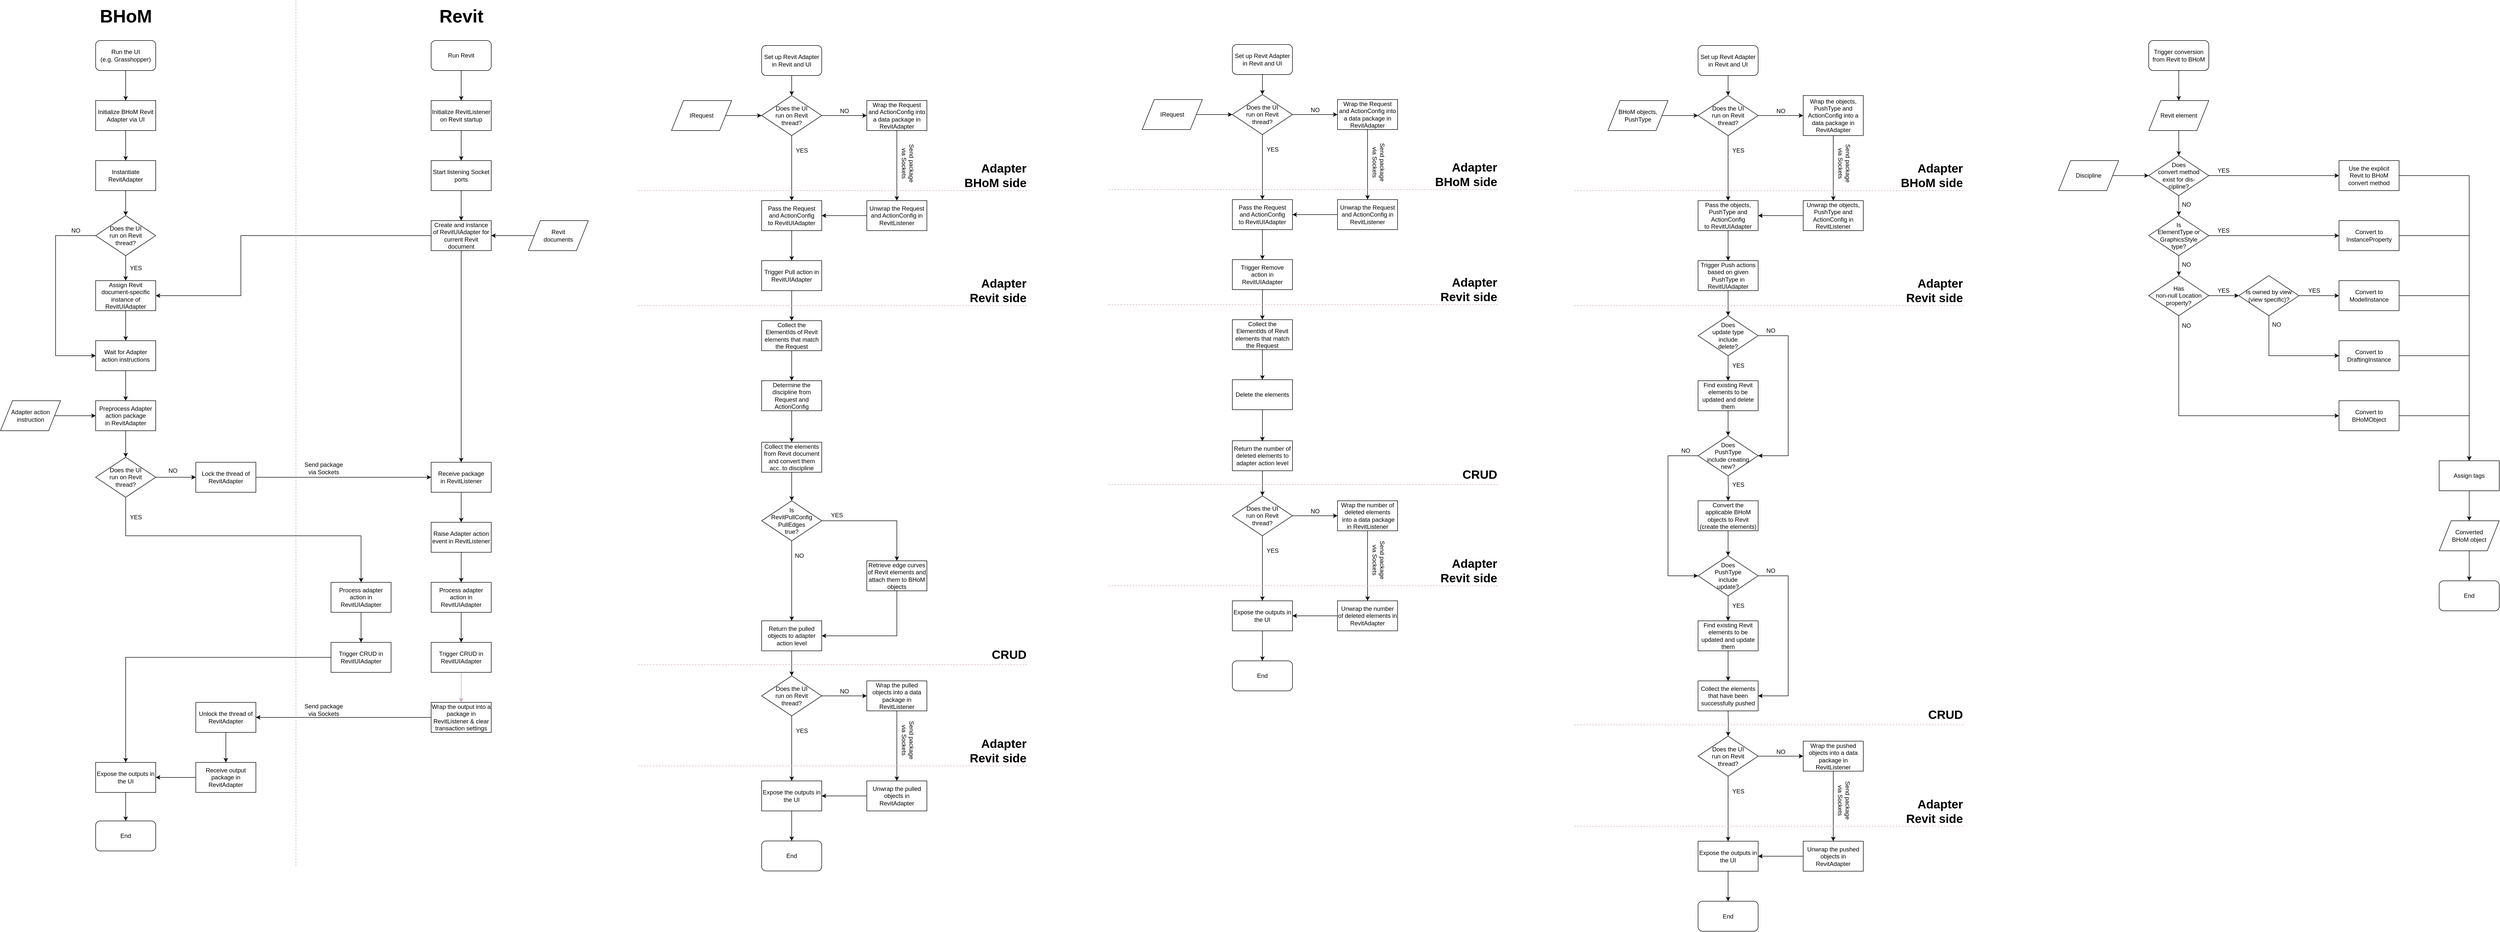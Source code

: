 <mxfile version="12.9.6"><diagram id="2YvwuvmuXi27DUbHPpC7" name="Page-1"><mxGraphModel dx="7110" dy="3565" grid="1" gridSize="10" guides="1" tooltips="1" connect="1" arrows="1" fold="1" page="1" pageScale="1" pageWidth="827" pageHeight="1169" math="0" shadow="0"><root><mxCell id="0"/><mxCell id="1" parent="0"/><mxCell id="ipDGh9cmFeKyXjVBufMr-1" value="" style="edgeStyle=orthogonalEdgeStyle;rounded=0;orthogonalLoop=1;jettySize=auto;html=1;" edge="1" parent="1" source="ipDGh9cmFeKyXjVBufMr-2" target="ipDGh9cmFeKyXjVBufMr-10"><mxGeometry relative="1" as="geometry"/></mxCell><mxCell id="ipDGh9cmFeKyXjVBufMr-2" value="Run the UI&lt;br&gt;(e.g. Grasshopper)" style="rounded=1;whiteSpace=wrap;html=1;" vertex="1" parent="1"><mxGeometry x="220" y="240" width="120" height="60" as="geometry"/></mxCell><mxCell id="ipDGh9cmFeKyXjVBufMr-3" value="" style="edgeStyle=orthogonalEdgeStyle;rounded=0;orthogonalLoop=1;jettySize=auto;html=1;" edge="1" parent="1" source="ipDGh9cmFeKyXjVBufMr-4" target="ipDGh9cmFeKyXjVBufMr-6"><mxGeometry relative="1" as="geometry"/></mxCell><mxCell id="ipDGh9cmFeKyXjVBufMr-4" value="Run Revit" style="rounded=1;whiteSpace=wrap;html=1;" vertex="1" parent="1"><mxGeometry x="890" y="240" width="120" height="60" as="geometry"/></mxCell><mxCell id="ipDGh9cmFeKyXjVBufMr-5" value="" style="edgeStyle=orthogonalEdgeStyle;rounded=0;orthogonalLoop=1;jettySize=auto;html=1;" edge="1" parent="1" source="ipDGh9cmFeKyXjVBufMr-6" target="ipDGh9cmFeKyXjVBufMr-8"><mxGeometry relative="1" as="geometry"/></mxCell><mxCell id="ipDGh9cmFeKyXjVBufMr-6" value="Initialize RevitListener on Revit startup" style="rounded=0;whiteSpace=wrap;html=1;" vertex="1" parent="1"><mxGeometry x="890" y="360" width="120" height="60" as="geometry"/></mxCell><mxCell id="ipDGh9cmFeKyXjVBufMr-7" value="" style="edgeStyle=orthogonalEdgeStyle;rounded=0;orthogonalLoop=1;jettySize=auto;html=1;" edge="1" parent="1" source="ipDGh9cmFeKyXjVBufMr-8" target="ipDGh9cmFeKyXjVBufMr-17"><mxGeometry relative="1" as="geometry"/></mxCell><mxCell id="ipDGh9cmFeKyXjVBufMr-8" value="Start listening Socket ports" style="rounded=0;whiteSpace=wrap;html=1;" vertex="1" parent="1"><mxGeometry x="890" y="480" width="120" height="60" as="geometry"/></mxCell><mxCell id="ipDGh9cmFeKyXjVBufMr-9" value="" style="edgeStyle=orthogonalEdgeStyle;rounded=0;orthogonalLoop=1;jettySize=auto;html=1;" edge="1" parent="1" source="ipDGh9cmFeKyXjVBufMr-10" target="ipDGh9cmFeKyXjVBufMr-26"><mxGeometry relative="1" as="geometry"/></mxCell><mxCell id="ipDGh9cmFeKyXjVBufMr-10" value="Initialize BHoM Revit Adapter via UI" style="rounded=0;whiteSpace=wrap;html=1;" vertex="1" parent="1"><mxGeometry x="220" y="360" width="120" height="60" as="geometry"/></mxCell><mxCell id="ipDGh9cmFeKyXjVBufMr-11" value="" style="edgeStyle=orthogonalEdgeStyle;rounded=0;orthogonalLoop=1;jettySize=auto;html=1;" edge="1" parent="1" source="ipDGh9cmFeKyXjVBufMr-12" target="ipDGh9cmFeKyXjVBufMr-34"><mxGeometry relative="1" as="geometry"/></mxCell><mxCell id="ipDGh9cmFeKyXjVBufMr-12" value="Adapter action instruction" style="shape=parallelogram;perimeter=parallelogramPerimeter;whiteSpace=wrap;html=1;" vertex="1" parent="1"><mxGeometry x="30" y="960" width="120" height="60" as="geometry"/></mxCell><mxCell id="ipDGh9cmFeKyXjVBufMr-13" value="" style="edgeStyle=orthogonalEdgeStyle;rounded=0;orthogonalLoop=1;jettySize=auto;html=1;" edge="1" parent="1" source="ipDGh9cmFeKyXjVBufMr-14" target="ipDGh9cmFeKyXjVBufMr-17"><mxGeometry relative="1" as="geometry"/></mxCell><mxCell id="ipDGh9cmFeKyXjVBufMr-14" value="Revit&lt;br&gt;documents" style="shape=parallelogram;perimeter=parallelogramPerimeter;whiteSpace=wrap;html=1;" vertex="1" parent="1"><mxGeometry x="1084" y="600" width="120" height="60" as="geometry"/></mxCell><mxCell id="ipDGh9cmFeKyXjVBufMr-15" value="" style="edgeStyle=orthogonalEdgeStyle;rounded=0;orthogonalLoop=1;jettySize=auto;html=1;" edge="1" parent="1" source="ipDGh9cmFeKyXjVBufMr-17" target="ipDGh9cmFeKyXjVBufMr-19"><mxGeometry relative="1" as="geometry"><Array as="points"><mxPoint x="950" y="680"/><mxPoint x="950" y="680"/></Array></mxGeometry></mxCell><mxCell id="ipDGh9cmFeKyXjVBufMr-16" value="" style="edgeStyle=orthogonalEdgeStyle;rounded=0;orthogonalLoop=1;jettySize=auto;html=1;strokeColor=#000000;entryX=1;entryY=0.5;entryDx=0;entryDy=0;" edge="1" parent="1" source="ipDGh9cmFeKyXjVBufMr-17" target="ipDGh9cmFeKyXjVBufMr-28"><mxGeometry relative="1" as="geometry"><mxPoint x="420" y="630" as="targetPoint"/><Array as="points"><mxPoint x="510" y="630"/><mxPoint x="510" y="750"/></Array></mxGeometry></mxCell><mxCell id="ipDGh9cmFeKyXjVBufMr-17" value="Create and instance of&amp;nbsp;RevitUIAdapter for current Revit document" style="rounded=0;whiteSpace=wrap;html=1;" vertex="1" parent="1"><mxGeometry x="890" y="600" width="120" height="60" as="geometry"/></mxCell><mxCell id="ipDGh9cmFeKyXjVBufMr-18" value="" style="edgeStyle=orthogonalEdgeStyle;rounded=0;orthogonalLoop=1;jettySize=auto;html=1;" edge="1" parent="1" source="ipDGh9cmFeKyXjVBufMr-19" target="ipDGh9cmFeKyXjVBufMr-21"><mxGeometry relative="1" as="geometry"/></mxCell><mxCell id="ipDGh9cmFeKyXjVBufMr-19" value="Receive package in&amp;nbsp;RevitListener" style="rounded=0;whiteSpace=wrap;html=1;" vertex="1" parent="1"><mxGeometry x="890" y="1083" width="120" height="60" as="geometry"/></mxCell><mxCell id="ipDGh9cmFeKyXjVBufMr-20" value="" style="edgeStyle=orthogonalEdgeStyle;rounded=0;orthogonalLoop=1;jettySize=auto;html=1;" edge="1" parent="1" source="ipDGh9cmFeKyXjVBufMr-21" target="ipDGh9cmFeKyXjVBufMr-39"><mxGeometry relative="1" as="geometry"/></mxCell><mxCell id="ipDGh9cmFeKyXjVBufMr-21" value="Raise Adapter action event in RevitListener" style="rounded=0;whiteSpace=wrap;html=1;" vertex="1" parent="1"><mxGeometry x="890" y="1203" width="120" height="60" as="geometry"/></mxCell><mxCell id="ipDGh9cmFeKyXjVBufMr-22" value="" style="edgeStyle=orthogonalEdgeStyle;rounded=0;orthogonalLoop=1;jettySize=auto;html=1;" edge="1" parent="1" source="ipDGh9cmFeKyXjVBufMr-24" target="ipDGh9cmFeKyXjVBufMr-28"><mxGeometry relative="1" as="geometry"/></mxCell><mxCell id="ipDGh9cmFeKyXjVBufMr-23" value="" style="edgeStyle=orthogonalEdgeStyle;rounded=0;orthogonalLoop=1;jettySize=auto;html=1;" edge="1" parent="1" source="ipDGh9cmFeKyXjVBufMr-24" target="ipDGh9cmFeKyXjVBufMr-30"><mxGeometry relative="1" as="geometry"><mxPoint x="60" y="830" as="targetPoint"/><Array as="points"><mxPoint x="140" y="630"/><mxPoint x="140" y="870"/></Array></mxGeometry></mxCell><mxCell id="ipDGh9cmFeKyXjVBufMr-24" value="Does the UI&lt;br&gt;run on Revit&lt;br&gt;thread?" style="rhombus;whiteSpace=wrap;html=1;" vertex="1" parent="1"><mxGeometry x="220" y="590" width="120" height="80" as="geometry"/></mxCell><mxCell id="ipDGh9cmFeKyXjVBufMr-25" value="" style="edgeStyle=orthogonalEdgeStyle;rounded=0;orthogonalLoop=1;jettySize=auto;html=1;" edge="1" parent="1" source="ipDGh9cmFeKyXjVBufMr-26" target="ipDGh9cmFeKyXjVBufMr-24"><mxGeometry relative="1" as="geometry"/></mxCell><mxCell id="ipDGh9cmFeKyXjVBufMr-26" value="Instantiate RevitAdapter" style="rounded=0;whiteSpace=wrap;html=1;" vertex="1" parent="1"><mxGeometry x="220" y="480" width="120" height="60" as="geometry"/></mxCell><mxCell id="ipDGh9cmFeKyXjVBufMr-27" value="" style="edgeStyle=orthogonalEdgeStyle;rounded=0;orthogonalLoop=1;jettySize=auto;html=1;" edge="1" parent="1" source="ipDGh9cmFeKyXjVBufMr-28" target="ipDGh9cmFeKyXjVBufMr-30"><mxGeometry relative="1" as="geometry"/></mxCell><mxCell id="ipDGh9cmFeKyXjVBufMr-28" value="Assign Revit document-specific instance of&lt;br&gt;RevitUIAdapter" style="rounded=0;whiteSpace=wrap;html=1;" vertex="1" parent="1"><mxGeometry x="220" y="720" width="120" height="60" as="geometry"/></mxCell><mxCell id="ipDGh9cmFeKyXjVBufMr-29" value="" style="edgeStyle=orthogonalEdgeStyle;rounded=0;orthogonalLoop=1;jettySize=auto;html=1;" edge="1" parent="1" source="ipDGh9cmFeKyXjVBufMr-30" target="ipDGh9cmFeKyXjVBufMr-34"><mxGeometry relative="1" as="geometry"/></mxCell><mxCell id="ipDGh9cmFeKyXjVBufMr-30" value="Wait for Adapter action instructions" style="rounded=0;whiteSpace=wrap;html=1;" vertex="1" parent="1"><mxGeometry x="220" y="840" width="120" height="60" as="geometry"/></mxCell><mxCell id="ipDGh9cmFeKyXjVBufMr-31" value="YES" style="text;html=1;align=center;verticalAlign=middle;resizable=0;points=[];autosize=1;" vertex="1" parent="1"><mxGeometry x="280" y="684.5" width="40" height="20" as="geometry"/></mxCell><mxCell id="ipDGh9cmFeKyXjVBufMr-32" value="NO" style="text;html=1;align=center;verticalAlign=middle;resizable=0;points=[];autosize=1;" vertex="1" parent="1"><mxGeometry x="165" y="610" width="30" height="20" as="geometry"/></mxCell><mxCell id="ipDGh9cmFeKyXjVBufMr-33" value="" style="edgeStyle=orthogonalEdgeStyle;rounded=0;orthogonalLoop=1;jettySize=auto;html=1;strokeColor=#000000;" edge="1" parent="1" source="ipDGh9cmFeKyXjVBufMr-34" target="ipDGh9cmFeKyXjVBufMr-54"><mxGeometry relative="1" as="geometry"><mxPoint x="280" y="1100" as="targetPoint"/></mxGeometry></mxCell><mxCell id="ipDGh9cmFeKyXjVBufMr-34" value="Preprocess Adapter action package&lt;br&gt;in RevitAdapter" style="rounded=0;whiteSpace=wrap;html=1;" vertex="1" parent="1"><mxGeometry x="220" y="960" width="120" height="60" as="geometry"/></mxCell><mxCell id="ipDGh9cmFeKyXjVBufMr-35" value="Send package&lt;br&gt;via Sockets" style="text;html=1;align=center;verticalAlign=middle;resizable=0;points=[];autosize=1;" vertex="1" parent="1"><mxGeometry x="630" y="1080" width="90" height="30" as="geometry"/></mxCell><mxCell id="ipDGh9cmFeKyXjVBufMr-36" value="" style="edgeStyle=orthogonalEdgeStyle;rounded=0;orthogonalLoop=1;jettySize=auto;html=1;strokeColor=#CDA2BE;" edge="1" parent="1" source="ipDGh9cmFeKyXjVBufMr-37" target="ipDGh9cmFeKyXjVBufMr-41"><mxGeometry relative="1" as="geometry"/></mxCell><mxCell id="ipDGh9cmFeKyXjVBufMr-37" value="Trigger CRUD in RevitUIAdapter" style="rounded=0;whiteSpace=wrap;html=1;" vertex="1" parent="1"><mxGeometry x="890" y="1443" width="120" height="60" as="geometry"/></mxCell><mxCell id="ipDGh9cmFeKyXjVBufMr-38" value="" style="edgeStyle=orthogonalEdgeStyle;rounded=0;orthogonalLoop=1;jettySize=auto;html=1;" edge="1" parent="1" source="ipDGh9cmFeKyXjVBufMr-39" target="ipDGh9cmFeKyXjVBufMr-37"><mxGeometry relative="1" as="geometry"/></mxCell><mxCell id="ipDGh9cmFeKyXjVBufMr-39" value="Process adapter action in RevitUIAdapter" style="rounded=0;whiteSpace=wrap;html=1;" vertex="1" parent="1"><mxGeometry x="890" y="1323" width="120" height="60" as="geometry"/></mxCell><mxCell id="ipDGh9cmFeKyXjVBufMr-40" value="" style="edgeStyle=orthogonalEdgeStyle;rounded=0;orthogonalLoop=1;jettySize=auto;html=1;strokeColor=#000000;" edge="1" parent="1" source="ipDGh9cmFeKyXjVBufMr-41" target="ipDGh9cmFeKyXjVBufMr-43"><mxGeometry relative="1" as="geometry"/></mxCell><mxCell id="ipDGh9cmFeKyXjVBufMr-41" value="Wrap the output into a package in RevitListener &amp;amp; clear transaction settings" style="rounded=0;whiteSpace=wrap;html=1;" vertex="1" parent="1"><mxGeometry x="890" y="1563" width="120" height="60" as="geometry"/></mxCell><mxCell id="ipDGh9cmFeKyXjVBufMr-42" value="" style="edgeStyle=orthogonalEdgeStyle;rounded=0;orthogonalLoop=1;jettySize=auto;html=1;strokeColor=#000000;" edge="1" parent="1" source="ipDGh9cmFeKyXjVBufMr-43" target="ipDGh9cmFeKyXjVBufMr-45"><mxGeometry relative="1" as="geometry"/></mxCell><mxCell id="ipDGh9cmFeKyXjVBufMr-43" value="Unlock the thread of RevitAdapter" style="rounded=0;whiteSpace=wrap;html=1;" vertex="1" parent="1"><mxGeometry x="420" y="1563" width="120" height="60" as="geometry"/></mxCell><mxCell id="ipDGh9cmFeKyXjVBufMr-44" value="" style="edgeStyle=orthogonalEdgeStyle;rounded=0;orthogonalLoop=1;jettySize=auto;html=1;strokeColor=#000000;" edge="1" parent="1" source="ipDGh9cmFeKyXjVBufMr-45" target="ipDGh9cmFeKyXjVBufMr-47"><mxGeometry relative="1" as="geometry"/></mxCell><mxCell id="ipDGh9cmFeKyXjVBufMr-45" value="Receive output package in RevitAdapter" style="rounded=0;whiteSpace=wrap;html=1;" vertex="1" parent="1"><mxGeometry x="420" y="1683" width="120" height="60" as="geometry"/></mxCell><mxCell id="ipDGh9cmFeKyXjVBufMr-46" value="" style="edgeStyle=orthogonalEdgeStyle;rounded=0;orthogonalLoop=1;jettySize=auto;html=1;strokeColor=#000000;" edge="1" parent="1" source="ipDGh9cmFeKyXjVBufMr-47" target="ipDGh9cmFeKyXjVBufMr-61"><mxGeometry relative="1" as="geometry"/></mxCell><mxCell id="ipDGh9cmFeKyXjVBufMr-47" value="Expose the outputs in the UI" style="rounded=0;whiteSpace=wrap;html=1;" vertex="1" parent="1"><mxGeometry x="220" y="1683" width="120" height="60" as="geometry"/></mxCell><mxCell id="ipDGh9cmFeKyXjVBufMr-48" value="" style="endArrow=none;dashed=1;html=1;strokeColor=#CDA2BE;" edge="1" parent="1"><mxGeometry width="50" height="50" relative="1" as="geometry"><mxPoint x="620" y="1890" as="sourcePoint"/><mxPoint x="620" y="160" as="targetPoint"/></mxGeometry></mxCell><mxCell id="ipDGh9cmFeKyXjVBufMr-49" value="Send package&lt;br&gt;via Sockets" style="text;html=1;align=center;verticalAlign=middle;resizable=0;points=[];autosize=1;" vertex="1" parent="1"><mxGeometry x="630" y="1563" width="90" height="30" as="geometry"/></mxCell><mxCell id="ipDGh9cmFeKyXjVBufMr-50" value="&lt;font style=&quot;font-size: 36px&quot;&gt;&lt;b&gt;BHoM&lt;/b&gt;&lt;/font&gt;" style="text;html=1;align=center;verticalAlign=middle;resizable=0;points=[];autosize=1;" vertex="1" parent="1"><mxGeometry x="220" y="176" width="120" height="30" as="geometry"/></mxCell><mxCell id="ipDGh9cmFeKyXjVBufMr-51" value="&lt;font style=&quot;font-size: 36px&quot;&gt;&lt;b&gt;Revit&lt;/b&gt;&lt;/font&gt;" style="text;html=1;align=center;verticalAlign=middle;resizable=0;points=[];autosize=1;" vertex="1" parent="1"><mxGeometry x="900" y="176" width="100" height="30" as="geometry"/></mxCell><mxCell id="ipDGh9cmFeKyXjVBufMr-52" value="" style="edgeStyle=orthogonalEdgeStyle;rounded=0;orthogonalLoop=1;jettySize=auto;html=1;strokeColor=#000000;entryX=0;entryY=0.5;entryDx=0;entryDy=0;" edge="1" parent="1" source="ipDGh9cmFeKyXjVBufMr-62" target="ipDGh9cmFeKyXjVBufMr-19"><mxGeometry relative="1" as="geometry"><mxPoint x="420" y="1110" as="targetPoint"/></mxGeometry></mxCell><mxCell id="ipDGh9cmFeKyXjVBufMr-53" value="" style="edgeStyle=orthogonalEdgeStyle;rounded=0;orthogonalLoop=1;jettySize=auto;html=1;strokeColor=#000000;entryX=0.5;entryY=0;entryDx=0;entryDy=0;" edge="1" parent="1" source="ipDGh9cmFeKyXjVBufMr-54" target="ipDGh9cmFeKyXjVBufMr-59"><mxGeometry relative="1" as="geometry"><mxPoint x="280" y="1233" as="targetPoint"/><Array as="points"><mxPoint x="280" y="1230"/><mxPoint x="750" y="1230"/></Array></mxGeometry></mxCell><mxCell id="ipDGh9cmFeKyXjVBufMr-54" value="Does the UI&lt;br&gt;run on Revit&lt;br&gt;thread?" style="rhombus;whiteSpace=wrap;html=1;" vertex="1" parent="1"><mxGeometry x="220" y="1073" width="120" height="80" as="geometry"/></mxCell><mxCell id="ipDGh9cmFeKyXjVBufMr-55" value="NO" style="text;html=1;align=center;verticalAlign=middle;resizable=0;points=[];autosize=1;" vertex="1" parent="1"><mxGeometry x="359" y="1090" width="30" height="20" as="geometry"/></mxCell><mxCell id="ipDGh9cmFeKyXjVBufMr-56" value="" style="edgeStyle=orthogonalEdgeStyle;rounded=0;orthogonalLoop=1;jettySize=auto;html=1;strokeColor=#000000;entryX=0.5;entryY=0;entryDx=0;entryDy=0;" edge="1" parent="1" source="ipDGh9cmFeKyXjVBufMr-57" target="ipDGh9cmFeKyXjVBufMr-47"><mxGeometry relative="1" as="geometry"><mxPoint x="610" y="1473.0" as="targetPoint"/></mxGeometry></mxCell><mxCell id="ipDGh9cmFeKyXjVBufMr-57" value="Trigger CRUD in RevitUIAdapter" style="rounded=0;whiteSpace=wrap;html=1;" vertex="1" parent="1"><mxGeometry x="690" y="1443" width="120" height="60" as="geometry"/></mxCell><mxCell id="ipDGh9cmFeKyXjVBufMr-58" value="" style="edgeStyle=orthogonalEdgeStyle;rounded=0;orthogonalLoop=1;jettySize=auto;html=1;" edge="1" parent="1" source="ipDGh9cmFeKyXjVBufMr-59" target="ipDGh9cmFeKyXjVBufMr-57"><mxGeometry relative="1" as="geometry"/></mxCell><mxCell id="ipDGh9cmFeKyXjVBufMr-59" value="Process adapter action in RevitUIAdapter" style="rounded=0;whiteSpace=wrap;html=1;" vertex="1" parent="1"><mxGeometry x="690" y="1323" width="120" height="60" as="geometry"/></mxCell><mxCell id="ipDGh9cmFeKyXjVBufMr-60" value="YES" style="text;html=1;align=center;verticalAlign=middle;resizable=0;points=[];autosize=1;" vertex="1" parent="1"><mxGeometry x="280" y="1183" width="40" height="20" as="geometry"/></mxCell><mxCell id="ipDGh9cmFeKyXjVBufMr-61" value="End" style="rounded=1;whiteSpace=wrap;html=1;" vertex="1" parent="1"><mxGeometry x="220" y="1800" width="120" height="60" as="geometry"/></mxCell><mxCell id="ipDGh9cmFeKyXjVBufMr-62" value="Lock the thread of RevitAdapter" style="rounded=0;whiteSpace=wrap;html=1;" vertex="1" parent="1"><mxGeometry x="420" y="1083" width="120" height="60" as="geometry"/></mxCell><mxCell id="ipDGh9cmFeKyXjVBufMr-63" value="" style="edgeStyle=orthogonalEdgeStyle;rounded=0;orthogonalLoop=1;jettySize=auto;html=1;strokeColor=#000000;entryX=0;entryY=0.5;entryDx=0;entryDy=0;" edge="1" parent="1" source="ipDGh9cmFeKyXjVBufMr-54" target="ipDGh9cmFeKyXjVBufMr-62"><mxGeometry relative="1" as="geometry"><mxPoint x="340" y="1113" as="sourcePoint"/><mxPoint x="890" y="1113" as="targetPoint"/></mxGeometry></mxCell><mxCell id="ipDGh9cmFeKyXjVBufMr-69" value="" style="edgeStyle=orthogonalEdgeStyle;rounded=0;orthogonalLoop=1;jettySize=auto;html=1;" edge="1" parent="1" source="ipDGh9cmFeKyXjVBufMr-64" target="ipDGh9cmFeKyXjVBufMr-68"><mxGeometry relative="1" as="geometry"/></mxCell><mxCell id="ipDGh9cmFeKyXjVBufMr-64" value="Set up Revit Adapter in Revit and UI" style="rounded=1;whiteSpace=wrap;html=1;" vertex="1" parent="1"><mxGeometry x="1550" y="250" width="120" height="60" as="geometry"/></mxCell><mxCell id="ipDGh9cmFeKyXjVBufMr-70" value="" style="edgeStyle=orthogonalEdgeStyle;rounded=0;orthogonalLoop=1;jettySize=auto;html=1;" edge="1" parent="1" source="ipDGh9cmFeKyXjVBufMr-65" target="ipDGh9cmFeKyXjVBufMr-68"><mxGeometry relative="1" as="geometry"/></mxCell><mxCell id="ipDGh9cmFeKyXjVBufMr-65" value="IRequest" style="shape=parallelogram;perimeter=parallelogramPerimeter;whiteSpace=wrap;html=1;" vertex="1" parent="1"><mxGeometry x="1370" y="360" width="120" height="60" as="geometry"/></mxCell><mxCell id="ipDGh9cmFeKyXjVBufMr-85" value="" style="edgeStyle=orthogonalEdgeStyle;rounded=0;orthogonalLoop=1;jettySize=auto;html=1;entryX=0.5;entryY=0;entryDx=0;entryDy=0;" edge="1" parent="1" source="ipDGh9cmFeKyXjVBufMr-67" target="ipDGh9cmFeKyXjVBufMr-89"><mxGeometry relative="1" as="geometry"><mxPoint x="1610" y="800" as="targetPoint"/></mxGeometry></mxCell><mxCell id="ipDGh9cmFeKyXjVBufMr-67" value="Trigger Pull action in RevitUIAdapter" style="rounded=0;whiteSpace=wrap;html=1;" vertex="1" parent="1"><mxGeometry x="1550" y="680" width="120" height="60" as="geometry"/></mxCell><mxCell id="ipDGh9cmFeKyXjVBufMr-72" value="" style="edgeStyle=orthogonalEdgeStyle;rounded=0;orthogonalLoop=1;jettySize=auto;html=1;" edge="1" parent="1" source="ipDGh9cmFeKyXjVBufMr-68" target="ipDGh9cmFeKyXjVBufMr-71"><mxGeometry relative="1" as="geometry"/></mxCell><mxCell id="ipDGh9cmFeKyXjVBufMr-79" value="" style="edgeStyle=orthogonalEdgeStyle;rounded=0;orthogonalLoop=1;jettySize=auto;html=1;entryX=0.5;entryY=0;entryDx=0;entryDy=0;" edge="1" parent="1" source="ipDGh9cmFeKyXjVBufMr-68" target="ipDGh9cmFeKyXjVBufMr-77"><mxGeometry relative="1" as="geometry"><mxPoint x="1610" y="510" as="targetPoint"/></mxGeometry></mxCell><mxCell id="ipDGh9cmFeKyXjVBufMr-68" value="Does the UI&lt;br&gt;run on Revit&lt;br&gt;thread?" style="rhombus;whiteSpace=wrap;html=1;" vertex="1" parent="1"><mxGeometry x="1550" y="350" width="120" height="80" as="geometry"/></mxCell><mxCell id="ipDGh9cmFeKyXjVBufMr-76" value="" style="edgeStyle=orthogonalEdgeStyle;rounded=0;orthogonalLoop=1;jettySize=auto;html=1;" edge="1" parent="1" source="ipDGh9cmFeKyXjVBufMr-71" target="ipDGh9cmFeKyXjVBufMr-75"><mxGeometry relative="1" as="geometry"/></mxCell><mxCell id="ipDGh9cmFeKyXjVBufMr-71" value="Wrap the Request and ActionConfig into a data package in RevitAdapter" style="rounded=0;whiteSpace=wrap;html=1;" vertex="1" parent="1"><mxGeometry x="1760" y="360" width="120" height="60" as="geometry"/></mxCell><mxCell id="ipDGh9cmFeKyXjVBufMr-82" value="" style="edgeStyle=orthogonalEdgeStyle;rounded=0;orthogonalLoop=1;jettySize=auto;html=1;" edge="1" parent="1" source="ipDGh9cmFeKyXjVBufMr-75" target="ipDGh9cmFeKyXjVBufMr-77"><mxGeometry relative="1" as="geometry"/></mxCell><mxCell id="ipDGh9cmFeKyXjVBufMr-75" value="Unwrap the Request and ActionConfig&amp;nbsp;in RevitListener" style="rounded=0;whiteSpace=wrap;html=1;" vertex="1" parent="1"><mxGeometry x="1760" y="560" width="120" height="60" as="geometry"/></mxCell><mxCell id="ipDGh9cmFeKyXjVBufMr-73" value="Send package&lt;br&gt;via Sockets" style="text;html=1;align=center;verticalAlign=middle;resizable=0;points=[];autosize=1;rotation=90;" vertex="1" parent="1"><mxGeometry x="1797" y="470" width="90" height="30" as="geometry"/></mxCell><mxCell id="ipDGh9cmFeKyXjVBufMr-83" value="" style="edgeStyle=orthogonalEdgeStyle;rounded=0;orthogonalLoop=1;jettySize=auto;html=1;" edge="1" parent="1" source="ipDGh9cmFeKyXjVBufMr-77" target="ipDGh9cmFeKyXjVBufMr-67"><mxGeometry relative="1" as="geometry"/></mxCell><mxCell id="ipDGh9cmFeKyXjVBufMr-77" value="Pass the Request and ActionConfig to&amp;nbsp;RevitUIAdapter" style="rounded=0;whiteSpace=wrap;html=1;" vertex="1" parent="1"><mxGeometry x="1550" y="560" width="120" height="60" as="geometry"/></mxCell><mxCell id="ipDGh9cmFeKyXjVBufMr-80" value="NO" style="text;html=1;align=center;verticalAlign=middle;resizable=0;points=[];autosize=1;" vertex="1" parent="1"><mxGeometry x="1700" y="371" width="30" height="20" as="geometry"/></mxCell><mxCell id="ipDGh9cmFeKyXjVBufMr-81" value="YES" style="text;html=1;align=center;verticalAlign=middle;resizable=0;points=[];autosize=1;" vertex="1" parent="1"><mxGeometry x="1610" y="450" width="40" height="20" as="geometry"/></mxCell><mxCell id="ipDGh9cmFeKyXjVBufMr-93" value="" style="edgeStyle=orthogonalEdgeStyle;rounded=0;orthogonalLoop=1;jettySize=auto;html=1;" edge="1" parent="1" source="ipDGh9cmFeKyXjVBufMr-86" target="ipDGh9cmFeKyXjVBufMr-92"><mxGeometry relative="1" as="geometry"/></mxCell><mxCell id="ipDGh9cmFeKyXjVBufMr-86" value="Determine the discipline from Request and ActionConfig" style="rounded=0;whiteSpace=wrap;html=1;" vertex="1" parent="1"><mxGeometry x="1550" y="920" width="120" height="60" as="geometry"/></mxCell><mxCell id="ipDGh9cmFeKyXjVBufMr-91" value="" style="edgeStyle=orthogonalEdgeStyle;rounded=0;orthogonalLoop=1;jettySize=auto;html=1;" edge="1" parent="1" source="ipDGh9cmFeKyXjVBufMr-89" target="ipDGh9cmFeKyXjVBufMr-86"><mxGeometry relative="1" as="geometry"/></mxCell><mxCell id="ipDGh9cmFeKyXjVBufMr-89" value="Collect the ElementIds of Revit elements that match the Request" style="rounded=0;whiteSpace=wrap;html=1;" vertex="1" parent="1"><mxGeometry x="1550" y="800" width="120" height="60" as="geometry"/></mxCell><mxCell id="ipDGh9cmFeKyXjVBufMr-96" value="" style="edgeStyle=orthogonalEdgeStyle;rounded=0;orthogonalLoop=1;jettySize=auto;html=1;" edge="1" parent="1" source="ipDGh9cmFeKyXjVBufMr-92" target="ipDGh9cmFeKyXjVBufMr-95"><mxGeometry relative="1" as="geometry"/></mxCell><mxCell id="ipDGh9cmFeKyXjVBufMr-92" value="Collect the elements from Revit document and convert them acc. to discipline" style="rounded=0;whiteSpace=wrap;html=1;" vertex="1" parent="1"><mxGeometry x="1550" y="1043" width="120" height="60" as="geometry"/></mxCell><mxCell id="ipDGh9cmFeKyXjVBufMr-101" value="" style="edgeStyle=orthogonalEdgeStyle;rounded=0;orthogonalLoop=1;jettySize=auto;html=1;entryX=0.5;entryY=0;entryDx=0;entryDy=0;" edge="1" parent="1" source="ipDGh9cmFeKyXjVBufMr-95" target="ipDGh9cmFeKyXjVBufMr-97"><mxGeometry relative="1" as="geometry"><mxPoint x="1750" y="1200" as="targetPoint"/></mxGeometry></mxCell><mxCell id="ipDGh9cmFeKyXjVBufMr-105" value="" style="edgeStyle=orthogonalEdgeStyle;rounded=0;orthogonalLoop=1;jettySize=auto;html=1;entryX=0.5;entryY=0;entryDx=0;entryDy=0;" edge="1" parent="1" source="ipDGh9cmFeKyXjVBufMr-95" target="ipDGh9cmFeKyXjVBufMr-99"><mxGeometry relative="1" as="geometry"><mxPoint x="1610" y="1320" as="targetPoint"/></mxGeometry></mxCell><mxCell id="ipDGh9cmFeKyXjVBufMr-95" value="Is&lt;br&gt;RevitPullConfig PullEdges&lt;br&gt;true?" style="rhombus;whiteSpace=wrap;html=1;" vertex="1" parent="1"><mxGeometry x="1550" y="1160" width="120" height="80" as="geometry"/></mxCell><mxCell id="ipDGh9cmFeKyXjVBufMr-103" value="" style="edgeStyle=orthogonalEdgeStyle;rounded=0;orthogonalLoop=1;jettySize=auto;html=1;entryX=1;entryY=0.5;entryDx=0;entryDy=0;" edge="1" parent="1" source="ipDGh9cmFeKyXjVBufMr-97" target="ipDGh9cmFeKyXjVBufMr-99"><mxGeometry relative="1" as="geometry"><mxPoint x="1820" y="1420" as="targetPoint"/><Array as="points"><mxPoint x="1820" y="1430"/></Array></mxGeometry></mxCell><mxCell id="ipDGh9cmFeKyXjVBufMr-97" value="Retrieve edge curves of Revit elements and attach them to BHoM objects" style="rounded=0;whiteSpace=wrap;html=1;" vertex="1" parent="1"><mxGeometry x="1760" y="1280" width="120" height="60" as="geometry"/></mxCell><mxCell id="ipDGh9cmFeKyXjVBufMr-98" value="" style="endArrow=none;dashed=1;html=1;strokeColor=#CDA2BE;" edge="1" parent="1"><mxGeometry width="50" height="50" relative="1" as="geometry"><mxPoint x="2080" y="540" as="sourcePoint"/><mxPoint x="1300" y="540" as="targetPoint"/></mxGeometry></mxCell><mxCell id="ipDGh9cmFeKyXjVBufMr-129" value="" style="edgeStyle=orthogonalEdgeStyle;rounded=0;orthogonalLoop=1;jettySize=auto;html=1;" edge="1" parent="1" source="ipDGh9cmFeKyXjVBufMr-99" target="ipDGh9cmFeKyXjVBufMr-119"><mxGeometry relative="1" as="geometry"/></mxCell><mxCell id="ipDGh9cmFeKyXjVBufMr-99" value="Return the pulled objects to adapter action level" style="rounded=0;whiteSpace=wrap;html=1;" vertex="1" parent="1"><mxGeometry x="1550" y="1400" width="120" height="60" as="geometry"/></mxCell><mxCell id="ipDGh9cmFeKyXjVBufMr-106" value="YES" style="text;html=1;align=center;verticalAlign=middle;resizable=0;points=[];autosize=1;" vertex="1" parent="1"><mxGeometry x="1680" y="1179" width="40" height="20" as="geometry"/></mxCell><mxCell id="ipDGh9cmFeKyXjVBufMr-107" value="NO" style="text;html=1;align=center;verticalAlign=middle;resizable=0;points=[];autosize=1;" vertex="1" parent="1"><mxGeometry x="1610" y="1260" width="30" height="20" as="geometry"/></mxCell><mxCell id="ipDGh9cmFeKyXjVBufMr-110" value="&lt;font size=&quot;1&quot;&gt;&lt;b style=&quot;font-size: 24px&quot;&gt;Adapter&lt;br&gt;BHoM side&lt;br&gt;&lt;/b&gt;&lt;/font&gt;" style="text;html=1;align=right;verticalAlign=middle;resizable=0;points=[];autosize=1;" vertex="1" parent="1"><mxGeometry x="1940" y="490" width="140" height="40" as="geometry"/></mxCell><mxCell id="ipDGh9cmFeKyXjVBufMr-111" value="" style="endArrow=none;dashed=1;html=1;strokeColor=#CDA2BE;" edge="1" parent="1"><mxGeometry width="50" height="50" relative="1" as="geometry"><mxPoint x="2080" y="770" as="sourcePoint"/><mxPoint x="1300" y="770" as="targetPoint"/></mxGeometry></mxCell><mxCell id="ipDGh9cmFeKyXjVBufMr-112" value="&lt;font size=&quot;1&quot;&gt;&lt;b style=&quot;font-size: 24px&quot;&gt;Adapter&lt;br&gt;Revit side&lt;br&gt;&lt;/b&gt;&lt;/font&gt;" style="text;html=1;align=right;verticalAlign=middle;resizable=0;points=[];autosize=1;" vertex="1" parent="1"><mxGeometry x="1950" y="720" width="130" height="40" as="geometry"/></mxCell><mxCell id="ipDGh9cmFeKyXjVBufMr-113" value="" style="endArrow=none;dashed=1;html=1;strokeColor=#CDA2BE;" edge="1" parent="1"><mxGeometry width="50" height="50" relative="1" as="geometry"><mxPoint x="2080" y="1487.5" as="sourcePoint"/><mxPoint x="1300" y="1487.5" as="targetPoint"/></mxGeometry></mxCell><mxCell id="ipDGh9cmFeKyXjVBufMr-114" value="&lt;font size=&quot;1&quot;&gt;&lt;b style=&quot;font-size: 24px&quot;&gt;CRUD&lt;/b&gt;&lt;/font&gt;" style="text;html=1;align=right;verticalAlign=middle;resizable=0;points=[];autosize=1;" vertex="1" parent="1"><mxGeometry x="2000" y="1457.5" width="80" height="20" as="geometry"/></mxCell><mxCell id="ipDGh9cmFeKyXjVBufMr-117" value="" style="edgeStyle=orthogonalEdgeStyle;rounded=0;orthogonalLoop=1;jettySize=auto;html=1;" edge="1" parent="1" source="ipDGh9cmFeKyXjVBufMr-119" target="ipDGh9cmFeKyXjVBufMr-121"><mxGeometry relative="1" as="geometry"/></mxCell><mxCell id="ipDGh9cmFeKyXjVBufMr-118" value="" style="edgeStyle=orthogonalEdgeStyle;rounded=0;orthogonalLoop=1;jettySize=auto;html=1;entryX=0.5;entryY=0;entryDx=0;entryDy=0;" edge="1" parent="1" source="ipDGh9cmFeKyXjVBufMr-119"><mxGeometry relative="1" as="geometry"><mxPoint x="1610" y="1720" as="targetPoint"/></mxGeometry></mxCell><mxCell id="ipDGh9cmFeKyXjVBufMr-119" value="Does the UI&lt;br&gt;run on Revit&lt;br&gt;thread?" style="rhombus;whiteSpace=wrap;html=1;" vertex="1" parent="1"><mxGeometry x="1550" y="1510" width="120" height="80" as="geometry"/></mxCell><mxCell id="ipDGh9cmFeKyXjVBufMr-120" value="" style="edgeStyle=orthogonalEdgeStyle;rounded=0;orthogonalLoop=1;jettySize=auto;html=1;" edge="1" parent="1" source="ipDGh9cmFeKyXjVBufMr-121" target="ipDGh9cmFeKyXjVBufMr-123"><mxGeometry relative="1" as="geometry"/></mxCell><mxCell id="ipDGh9cmFeKyXjVBufMr-121" value="Wrap the pulled objects into a data package in RevitListener" style="rounded=0;whiteSpace=wrap;html=1;" vertex="1" parent="1"><mxGeometry x="1760" y="1520" width="120" height="60" as="geometry"/></mxCell><mxCell id="ipDGh9cmFeKyXjVBufMr-122" value="" style="edgeStyle=orthogonalEdgeStyle;rounded=0;orthogonalLoop=1;jettySize=auto;html=1;" edge="1" parent="1" source="ipDGh9cmFeKyXjVBufMr-123"><mxGeometry relative="1" as="geometry"><mxPoint x="1670" y="1750" as="targetPoint"/></mxGeometry></mxCell><mxCell id="ipDGh9cmFeKyXjVBufMr-123" value="Unwrap the pulled objects in RevitAdapter" style="rounded=0;whiteSpace=wrap;html=1;" vertex="1" parent="1"><mxGeometry x="1760" y="1720" width="120" height="60" as="geometry"/></mxCell><mxCell id="ipDGh9cmFeKyXjVBufMr-124" value="Send package&lt;br&gt;via Sockets" style="text;html=1;align=center;verticalAlign=middle;resizable=0;points=[];autosize=1;rotation=90;" vertex="1" parent="1"><mxGeometry x="1797" y="1623" width="90" height="30" as="geometry"/></mxCell><mxCell id="ipDGh9cmFeKyXjVBufMr-126" value="NO" style="text;html=1;align=center;verticalAlign=middle;resizable=0;points=[];autosize=1;" vertex="1" parent="1"><mxGeometry x="1700" y="1531" width="30" height="20" as="geometry"/></mxCell><mxCell id="ipDGh9cmFeKyXjVBufMr-127" value="YES" style="text;html=1;align=center;verticalAlign=middle;resizable=0;points=[];autosize=1;" vertex="1" parent="1"><mxGeometry x="1610" y="1610" width="40" height="20" as="geometry"/></mxCell><mxCell id="ipDGh9cmFeKyXjVBufMr-130" value="" style="edgeStyle=orthogonalEdgeStyle;rounded=0;orthogonalLoop=1;jettySize=auto;html=1;strokeColor=#000000;" edge="1" parent="1" source="ipDGh9cmFeKyXjVBufMr-131" target="ipDGh9cmFeKyXjVBufMr-132"><mxGeometry relative="1" as="geometry"/></mxCell><mxCell id="ipDGh9cmFeKyXjVBufMr-131" value="Expose the outputs in the UI" style="rounded=0;whiteSpace=wrap;html=1;" vertex="1" parent="1"><mxGeometry x="1550" y="1720" width="120" height="60" as="geometry"/></mxCell><mxCell id="ipDGh9cmFeKyXjVBufMr-132" value="End" style="rounded=1;whiteSpace=wrap;html=1;" vertex="1" parent="1"><mxGeometry x="1550" y="1840" width="120" height="60" as="geometry"/></mxCell><mxCell id="ipDGh9cmFeKyXjVBufMr-134" value="" style="endArrow=none;dashed=1;html=1;strokeColor=#CDA2BE;" edge="1" parent="1"><mxGeometry width="50" height="50" relative="1" as="geometry"><mxPoint x="2080" y="1690" as="sourcePoint"/><mxPoint x="1300" y="1690" as="targetPoint"/></mxGeometry></mxCell><mxCell id="ipDGh9cmFeKyXjVBufMr-135" value="&lt;font size=&quot;1&quot;&gt;&lt;b style=&quot;font-size: 24px&quot;&gt;Adapter&lt;br&gt;Revit side&lt;/b&gt;&lt;/font&gt;" style="text;html=1;align=right;verticalAlign=middle;resizable=0;points=[];autosize=1;" vertex="1" parent="1"><mxGeometry x="1950" y="1640" width="130" height="40" as="geometry"/></mxCell><mxCell id="ipDGh9cmFeKyXjVBufMr-136" value="" style="edgeStyle=orthogonalEdgeStyle;rounded=0;orthogonalLoop=1;jettySize=auto;html=1;" edge="1" parent="1" source="ipDGh9cmFeKyXjVBufMr-137" target="ipDGh9cmFeKyXjVBufMr-144"><mxGeometry relative="1" as="geometry"/></mxCell><mxCell id="ipDGh9cmFeKyXjVBufMr-137" value="Set up Revit Adapter in Revit and UI" style="rounded=1;whiteSpace=wrap;html=1;" vertex="1" parent="1"><mxGeometry x="2490" y="248" width="120" height="60" as="geometry"/></mxCell><mxCell id="ipDGh9cmFeKyXjVBufMr-138" value="" style="edgeStyle=orthogonalEdgeStyle;rounded=0;orthogonalLoop=1;jettySize=auto;html=1;" edge="1" parent="1" source="ipDGh9cmFeKyXjVBufMr-139" target="ipDGh9cmFeKyXjVBufMr-144"><mxGeometry relative="1" as="geometry"/></mxCell><mxCell id="ipDGh9cmFeKyXjVBufMr-139" value="IRequest" style="shape=parallelogram;perimeter=parallelogramPerimeter;whiteSpace=wrap;html=1;" vertex="1" parent="1"><mxGeometry x="2310" y="358" width="120" height="60" as="geometry"/></mxCell><mxCell id="ipDGh9cmFeKyXjVBufMr-140" value="" style="edgeStyle=orthogonalEdgeStyle;rounded=0;orthogonalLoop=1;jettySize=auto;html=1;entryX=0.5;entryY=0;entryDx=0;entryDy=0;" edge="1" parent="1" source="ipDGh9cmFeKyXjVBufMr-141" target="ipDGh9cmFeKyXjVBufMr-157"><mxGeometry relative="1" as="geometry"><mxPoint x="2550" y="798" as="targetPoint"/></mxGeometry></mxCell><mxCell id="ipDGh9cmFeKyXjVBufMr-141" value="Trigger Remove action in RevitUIAdapter" style="rounded=0;whiteSpace=wrap;html=1;" vertex="1" parent="1"><mxGeometry x="2490" y="678" width="120" height="60" as="geometry"/></mxCell><mxCell id="ipDGh9cmFeKyXjVBufMr-142" value="" style="edgeStyle=orthogonalEdgeStyle;rounded=0;orthogonalLoop=1;jettySize=auto;html=1;" edge="1" parent="1" source="ipDGh9cmFeKyXjVBufMr-144" target="ipDGh9cmFeKyXjVBufMr-146"><mxGeometry relative="1" as="geometry"/></mxCell><mxCell id="ipDGh9cmFeKyXjVBufMr-143" value="" style="edgeStyle=orthogonalEdgeStyle;rounded=0;orthogonalLoop=1;jettySize=auto;html=1;entryX=0.5;entryY=0;entryDx=0;entryDy=0;" edge="1" parent="1" source="ipDGh9cmFeKyXjVBufMr-144" target="ipDGh9cmFeKyXjVBufMr-151"><mxGeometry relative="1" as="geometry"><mxPoint x="2550" y="508" as="targetPoint"/></mxGeometry></mxCell><mxCell id="ipDGh9cmFeKyXjVBufMr-144" value="Does the UI&lt;br&gt;run on Revit&lt;br&gt;thread?" style="rhombus;whiteSpace=wrap;html=1;" vertex="1" parent="1"><mxGeometry x="2490" y="348" width="120" height="80" as="geometry"/></mxCell><mxCell id="ipDGh9cmFeKyXjVBufMr-145" value="" style="edgeStyle=orthogonalEdgeStyle;rounded=0;orthogonalLoop=1;jettySize=auto;html=1;" edge="1" parent="1" source="ipDGh9cmFeKyXjVBufMr-146" target="ipDGh9cmFeKyXjVBufMr-148"><mxGeometry relative="1" as="geometry"/></mxCell><mxCell id="ipDGh9cmFeKyXjVBufMr-146" value="Wrap the Request and ActionConfig into a data package in RevitAdapter" style="rounded=0;whiteSpace=wrap;html=1;" vertex="1" parent="1"><mxGeometry x="2700" y="358" width="120" height="60" as="geometry"/></mxCell><mxCell id="ipDGh9cmFeKyXjVBufMr-147" value="" style="edgeStyle=orthogonalEdgeStyle;rounded=0;orthogonalLoop=1;jettySize=auto;html=1;" edge="1" parent="1" source="ipDGh9cmFeKyXjVBufMr-148" target="ipDGh9cmFeKyXjVBufMr-151"><mxGeometry relative="1" as="geometry"/></mxCell><mxCell id="ipDGh9cmFeKyXjVBufMr-148" value="Unwrap the Request and ActionConfig&amp;nbsp;in RevitListener" style="rounded=0;whiteSpace=wrap;html=1;" vertex="1" parent="1"><mxGeometry x="2700" y="558" width="120" height="60" as="geometry"/></mxCell><mxCell id="ipDGh9cmFeKyXjVBufMr-149" value="Send package&lt;br&gt;via Sockets" style="text;html=1;align=center;verticalAlign=middle;resizable=0;points=[];autosize=1;rotation=90;" vertex="1" parent="1"><mxGeometry x="2737" y="468" width="90" height="30" as="geometry"/></mxCell><mxCell id="ipDGh9cmFeKyXjVBufMr-150" value="" style="edgeStyle=orthogonalEdgeStyle;rounded=0;orthogonalLoop=1;jettySize=auto;html=1;" edge="1" parent="1" source="ipDGh9cmFeKyXjVBufMr-151" target="ipDGh9cmFeKyXjVBufMr-141"><mxGeometry relative="1" as="geometry"/></mxCell><mxCell id="ipDGh9cmFeKyXjVBufMr-151" value="Pass the Request and ActionConfig to&amp;nbsp;RevitUIAdapter" style="rounded=0;whiteSpace=wrap;html=1;" vertex="1" parent="1"><mxGeometry x="2490" y="558" width="120" height="60" as="geometry"/></mxCell><mxCell id="ipDGh9cmFeKyXjVBufMr-152" value="NO" style="text;html=1;align=center;verticalAlign=middle;resizable=0;points=[];autosize=1;" vertex="1" parent="1"><mxGeometry x="2640" y="369" width="30" height="20" as="geometry"/></mxCell><mxCell id="ipDGh9cmFeKyXjVBufMr-153" value="YES" style="text;html=1;align=center;verticalAlign=middle;resizable=0;points=[];autosize=1;" vertex="1" parent="1"><mxGeometry x="2550" y="448" width="40" height="20" as="geometry"/></mxCell><mxCell id="ipDGh9cmFeKyXjVBufMr-154" value="" style="edgeStyle=orthogonalEdgeStyle;rounded=0;orthogonalLoop=1;jettySize=auto;html=1;" edge="1" parent="1" source="ipDGh9cmFeKyXjVBufMr-155"><mxGeometry relative="1" as="geometry"><mxPoint x="2550" y="1041" as="targetPoint"/></mxGeometry></mxCell><mxCell id="ipDGh9cmFeKyXjVBufMr-155" value="Delete the elements" style="rounded=0;whiteSpace=wrap;html=1;" vertex="1" parent="1"><mxGeometry x="2490" y="918" width="120" height="60" as="geometry"/></mxCell><mxCell id="ipDGh9cmFeKyXjVBufMr-156" value="" style="edgeStyle=orthogonalEdgeStyle;rounded=0;orthogonalLoop=1;jettySize=auto;html=1;" edge="1" parent="1" source="ipDGh9cmFeKyXjVBufMr-157" target="ipDGh9cmFeKyXjVBufMr-155"><mxGeometry relative="1" as="geometry"/></mxCell><mxCell id="ipDGh9cmFeKyXjVBufMr-157" value="Collect the ElementIds of Revit elements that match the Request" style="rounded=0;whiteSpace=wrap;html=1;" vertex="1" parent="1"><mxGeometry x="2490" y="798" width="120" height="60" as="geometry"/></mxCell><mxCell id="ipDGh9cmFeKyXjVBufMr-165" value="" style="endArrow=none;dashed=1;html=1;strokeColor=#CDA2BE;" edge="1" parent="1"><mxGeometry width="50" height="50" relative="1" as="geometry"><mxPoint x="3020" y="538" as="sourcePoint"/><mxPoint x="2240" y="538" as="targetPoint"/></mxGeometry></mxCell><mxCell id="ipDGh9cmFeKyXjVBufMr-166" value="" style="edgeStyle=orthogonalEdgeStyle;rounded=0;orthogonalLoop=1;jettySize=auto;html=1;" edge="1" parent="1" source="ipDGh9cmFeKyXjVBufMr-167" target="ipDGh9cmFeKyXjVBufMr-177"><mxGeometry relative="1" as="geometry"/></mxCell><mxCell id="ipDGh9cmFeKyXjVBufMr-167" value="Return the number of deleted elements to adapter action level" style="rounded=0;whiteSpace=wrap;html=1;" vertex="1" parent="1"><mxGeometry x="2490" y="1040" width="120" height="60" as="geometry"/></mxCell><mxCell id="ipDGh9cmFeKyXjVBufMr-170" value="&lt;font size=&quot;1&quot;&gt;&lt;b style=&quot;font-size: 24px&quot;&gt;Adapter&lt;br&gt;BHoM side&lt;br&gt;&lt;/b&gt;&lt;/font&gt;" style="text;html=1;align=right;verticalAlign=middle;resizable=0;points=[];autosize=1;" vertex="1" parent="1"><mxGeometry x="2880" y="488" width="140" height="40" as="geometry"/></mxCell><mxCell id="ipDGh9cmFeKyXjVBufMr-171" value="" style="endArrow=none;dashed=1;html=1;strokeColor=#CDA2BE;" edge="1" parent="1"><mxGeometry width="50" height="50" relative="1" as="geometry"><mxPoint x="3020" y="768" as="sourcePoint"/><mxPoint x="2240" y="768" as="targetPoint"/></mxGeometry></mxCell><mxCell id="ipDGh9cmFeKyXjVBufMr-172" value="&lt;font size=&quot;1&quot;&gt;&lt;b style=&quot;font-size: 24px&quot;&gt;Adapter&lt;br&gt;Revit side&lt;br&gt;&lt;/b&gt;&lt;/font&gt;" style="text;html=1;align=right;verticalAlign=middle;resizable=0;points=[];autosize=1;" vertex="1" parent="1"><mxGeometry x="2890" y="718" width="130" height="40" as="geometry"/></mxCell><mxCell id="ipDGh9cmFeKyXjVBufMr-173" value="" style="endArrow=none;dashed=1;html=1;strokeColor=#CDA2BE;" edge="1" parent="1"><mxGeometry width="50" height="50" relative="1" as="geometry"><mxPoint x="3020" y="1127.5" as="sourcePoint"/><mxPoint x="2240" y="1127.5" as="targetPoint"/></mxGeometry></mxCell><mxCell id="ipDGh9cmFeKyXjVBufMr-174" value="&lt;font size=&quot;1&quot;&gt;&lt;b style=&quot;font-size: 24px&quot;&gt;CRUD&lt;/b&gt;&lt;/font&gt;" style="text;html=1;align=right;verticalAlign=middle;resizable=0;points=[];autosize=1;" vertex="1" parent="1"><mxGeometry x="2940" y="1097.5" width="80" height="20" as="geometry"/></mxCell><mxCell id="ipDGh9cmFeKyXjVBufMr-175" value="" style="edgeStyle=orthogonalEdgeStyle;rounded=0;orthogonalLoop=1;jettySize=auto;html=1;" edge="1" parent="1" source="ipDGh9cmFeKyXjVBufMr-177" target="ipDGh9cmFeKyXjVBufMr-179"><mxGeometry relative="1" as="geometry"/></mxCell><mxCell id="ipDGh9cmFeKyXjVBufMr-176" value="" style="edgeStyle=orthogonalEdgeStyle;rounded=0;orthogonalLoop=1;jettySize=auto;html=1;entryX=0.5;entryY=0;entryDx=0;entryDy=0;" edge="1" parent="1" source="ipDGh9cmFeKyXjVBufMr-177"><mxGeometry relative="1" as="geometry"><mxPoint x="2550" y="1360.0" as="targetPoint"/></mxGeometry></mxCell><mxCell id="ipDGh9cmFeKyXjVBufMr-177" value="Does the UI&lt;br&gt;run on Revit&lt;br&gt;thread?" style="rhombus;whiteSpace=wrap;html=1;" vertex="1" parent="1"><mxGeometry x="2490" y="1150" width="120" height="80" as="geometry"/></mxCell><mxCell id="ipDGh9cmFeKyXjVBufMr-178" value="" style="edgeStyle=orthogonalEdgeStyle;rounded=0;orthogonalLoop=1;jettySize=auto;html=1;" edge="1" parent="1" source="ipDGh9cmFeKyXjVBufMr-179" target="ipDGh9cmFeKyXjVBufMr-181"><mxGeometry relative="1" as="geometry"/></mxCell><mxCell id="ipDGh9cmFeKyXjVBufMr-179" value="Wrap the number of deleted elements&lt;br&gt;&amp;nbsp;into a data package in RevitListener" style="rounded=0;whiteSpace=wrap;html=1;" vertex="1" parent="1"><mxGeometry x="2700" y="1160" width="120" height="60" as="geometry"/></mxCell><mxCell id="ipDGh9cmFeKyXjVBufMr-180" value="" style="edgeStyle=orthogonalEdgeStyle;rounded=0;orthogonalLoop=1;jettySize=auto;html=1;" edge="1" parent="1" source="ipDGh9cmFeKyXjVBufMr-181"><mxGeometry relative="1" as="geometry"><mxPoint x="2610" y="1390.0" as="targetPoint"/></mxGeometry></mxCell><mxCell id="ipDGh9cmFeKyXjVBufMr-181" value="Unwrap the number of deleted elements&amp;nbsp;in RevitAdapter" style="rounded=0;whiteSpace=wrap;html=1;" vertex="1" parent="1"><mxGeometry x="2700" y="1360" width="120" height="60" as="geometry"/></mxCell><mxCell id="ipDGh9cmFeKyXjVBufMr-182" value="Send package&lt;br&gt;via Sockets" style="text;html=1;align=center;verticalAlign=middle;resizable=0;points=[];autosize=1;rotation=90;" vertex="1" parent="1"><mxGeometry x="2737" y="1263" width="90" height="30" as="geometry"/></mxCell><mxCell id="ipDGh9cmFeKyXjVBufMr-183" value="NO" style="text;html=1;align=center;verticalAlign=middle;resizable=0;points=[];autosize=1;" vertex="1" parent="1"><mxGeometry x="2640" y="1171" width="30" height="20" as="geometry"/></mxCell><mxCell id="ipDGh9cmFeKyXjVBufMr-184" value="YES" style="text;html=1;align=center;verticalAlign=middle;resizable=0;points=[];autosize=1;" vertex="1" parent="1"><mxGeometry x="2550" y="1250" width="40" height="20" as="geometry"/></mxCell><mxCell id="ipDGh9cmFeKyXjVBufMr-185" value="" style="edgeStyle=orthogonalEdgeStyle;rounded=0;orthogonalLoop=1;jettySize=auto;html=1;strokeColor=#000000;" edge="1" parent="1" source="ipDGh9cmFeKyXjVBufMr-186" target="ipDGh9cmFeKyXjVBufMr-187"><mxGeometry relative="1" as="geometry"/></mxCell><mxCell id="ipDGh9cmFeKyXjVBufMr-186" value="Expose the outputs in the UI" style="rounded=0;whiteSpace=wrap;html=1;" vertex="1" parent="1"><mxGeometry x="2490" y="1360" width="120" height="60" as="geometry"/></mxCell><mxCell id="ipDGh9cmFeKyXjVBufMr-187" value="End" style="rounded=1;whiteSpace=wrap;html=1;" vertex="1" parent="1"><mxGeometry x="2490" y="1480" width="120" height="60" as="geometry"/></mxCell><mxCell id="ipDGh9cmFeKyXjVBufMr-188" value="" style="endArrow=none;dashed=1;html=1;strokeColor=#CDA2BE;" edge="1" parent="1"><mxGeometry width="50" height="50" relative="1" as="geometry"><mxPoint x="3020" y="1330.0" as="sourcePoint"/><mxPoint x="2240" y="1330.0" as="targetPoint"/></mxGeometry></mxCell><mxCell id="ipDGh9cmFeKyXjVBufMr-189" value="&lt;font size=&quot;1&quot;&gt;&lt;b style=&quot;font-size: 24px&quot;&gt;Adapter&lt;br&gt;Revit side&lt;/b&gt;&lt;/font&gt;" style="text;html=1;align=right;verticalAlign=middle;resizable=0;points=[];autosize=1;" vertex="1" parent="1"><mxGeometry x="2890" y="1280" width="130" height="40" as="geometry"/></mxCell><mxCell id="ipDGh9cmFeKyXjVBufMr-190" value="" style="edgeStyle=orthogonalEdgeStyle;rounded=0;orthogonalLoop=1;jettySize=auto;html=1;" edge="1" parent="1" source="ipDGh9cmFeKyXjVBufMr-191" target="ipDGh9cmFeKyXjVBufMr-198"><mxGeometry relative="1" as="geometry"/></mxCell><mxCell id="ipDGh9cmFeKyXjVBufMr-191" value="Set up Revit Adapter in Revit and UI" style="rounded=1;whiteSpace=wrap;html=1;" vertex="1" parent="1"><mxGeometry x="3420" y="250" width="120" height="60" as="geometry"/></mxCell><mxCell id="ipDGh9cmFeKyXjVBufMr-192" value="" style="edgeStyle=orthogonalEdgeStyle;rounded=0;orthogonalLoop=1;jettySize=auto;html=1;" edge="1" parent="1" source="ipDGh9cmFeKyXjVBufMr-193" target="ipDGh9cmFeKyXjVBufMr-198"><mxGeometry relative="1" as="geometry"/></mxCell><mxCell id="ipDGh9cmFeKyXjVBufMr-193" value="BHoM objects,&lt;br&gt;PushType" style="shape=parallelogram;perimeter=parallelogramPerimeter;whiteSpace=wrap;html=1;" vertex="1" parent="1"><mxGeometry x="3240" y="360" width="120" height="60" as="geometry"/></mxCell><mxCell id="ipDGh9cmFeKyXjVBufMr-248" value="" style="edgeStyle=orthogonalEdgeStyle;rounded=0;orthogonalLoop=1;jettySize=auto;html=1;entryX=0.5;entryY=0;entryDx=0;entryDy=0;" edge="1" parent="1" source="ipDGh9cmFeKyXjVBufMr-195" target="ipDGh9cmFeKyXjVBufMr-246"><mxGeometry relative="1" as="geometry"><mxPoint x="3340" y="710" as="targetPoint"/></mxGeometry></mxCell><mxCell id="ipDGh9cmFeKyXjVBufMr-195" value="Trigger Push actions based on given PushType in RevitUIAdapter" style="rounded=0;whiteSpace=wrap;html=1;" vertex="1" parent="1"><mxGeometry x="3420" y="680" width="120" height="60" as="geometry"/></mxCell><mxCell id="ipDGh9cmFeKyXjVBufMr-196" value="" style="edgeStyle=orthogonalEdgeStyle;rounded=0;orthogonalLoop=1;jettySize=auto;html=1;" edge="1" parent="1" source="ipDGh9cmFeKyXjVBufMr-198" target="ipDGh9cmFeKyXjVBufMr-200"><mxGeometry relative="1" as="geometry"/></mxCell><mxCell id="ipDGh9cmFeKyXjVBufMr-197" value="" style="edgeStyle=orthogonalEdgeStyle;rounded=0;orthogonalLoop=1;jettySize=auto;html=1;entryX=0.5;entryY=0;entryDx=0;entryDy=0;" edge="1" parent="1" source="ipDGh9cmFeKyXjVBufMr-198" target="ipDGh9cmFeKyXjVBufMr-205"><mxGeometry relative="1" as="geometry"><mxPoint x="3480" y="510" as="targetPoint"/></mxGeometry></mxCell><mxCell id="ipDGh9cmFeKyXjVBufMr-198" value="Does the UI&lt;br&gt;run on Revit&lt;br&gt;thread?" style="rhombus;whiteSpace=wrap;html=1;" vertex="1" parent="1"><mxGeometry x="3420" y="350" width="120" height="80" as="geometry"/></mxCell><mxCell id="ipDGh9cmFeKyXjVBufMr-199" value="" style="edgeStyle=orthogonalEdgeStyle;rounded=0;orthogonalLoop=1;jettySize=auto;html=1;" edge="1" parent="1" source="ipDGh9cmFeKyXjVBufMr-200" target="ipDGh9cmFeKyXjVBufMr-202"><mxGeometry relative="1" as="geometry"/></mxCell><mxCell id="ipDGh9cmFeKyXjVBufMr-200" value="Wrap the objects, PushType and ActionConfig into a data package in RevitAdapter" style="rounded=0;whiteSpace=wrap;html=1;" vertex="1" parent="1"><mxGeometry x="3630" y="350" width="120" height="80" as="geometry"/></mxCell><mxCell id="ipDGh9cmFeKyXjVBufMr-201" value="" style="edgeStyle=orthogonalEdgeStyle;rounded=0;orthogonalLoop=1;jettySize=auto;html=1;" edge="1" parent="1" source="ipDGh9cmFeKyXjVBufMr-202" target="ipDGh9cmFeKyXjVBufMr-205"><mxGeometry relative="1" as="geometry"/></mxCell><mxCell id="ipDGh9cmFeKyXjVBufMr-202" value="Unwrap the objects, PushType and ActionConfig&amp;nbsp;in RevitListener" style="rounded=0;whiteSpace=wrap;html=1;" vertex="1" parent="1"><mxGeometry x="3630" y="560" width="120" height="60" as="geometry"/></mxCell><mxCell id="ipDGh9cmFeKyXjVBufMr-203" value="Send package&lt;br&gt;via Sockets" style="text;html=1;align=center;verticalAlign=middle;resizable=0;points=[];autosize=1;rotation=90;" vertex="1" parent="1"><mxGeometry x="3667" y="470" width="90" height="30" as="geometry"/></mxCell><mxCell id="ipDGh9cmFeKyXjVBufMr-204" value="" style="edgeStyle=orthogonalEdgeStyle;rounded=0;orthogonalLoop=1;jettySize=auto;html=1;" edge="1" parent="1" source="ipDGh9cmFeKyXjVBufMr-205" target="ipDGh9cmFeKyXjVBufMr-195"><mxGeometry relative="1" as="geometry"/></mxCell><mxCell id="ipDGh9cmFeKyXjVBufMr-205" value="Pass the objects, PushType and ActionConfig to&amp;nbsp;RevitUIAdapter" style="rounded=0;whiteSpace=wrap;html=1;" vertex="1" parent="1"><mxGeometry x="3420" y="560" width="120" height="60" as="geometry"/></mxCell><mxCell id="ipDGh9cmFeKyXjVBufMr-206" value="NO" style="text;html=1;align=center;verticalAlign=middle;resizable=0;points=[];autosize=1;" vertex="1" parent="1"><mxGeometry x="3570" y="371" width="30" height="20" as="geometry"/></mxCell><mxCell id="ipDGh9cmFeKyXjVBufMr-207" value="YES" style="text;html=1;align=center;verticalAlign=middle;resizable=0;points=[];autosize=1;" vertex="1" parent="1"><mxGeometry x="3480" y="450" width="40" height="20" as="geometry"/></mxCell><mxCell id="ipDGh9cmFeKyXjVBufMr-219" value="" style="endArrow=none;dashed=1;html=1;strokeColor=#CDA2BE;" edge="1" parent="1"><mxGeometry width="50" height="50" relative="1" as="geometry"><mxPoint x="3950" y="540" as="sourcePoint"/><mxPoint x="3170" y="540" as="targetPoint"/></mxGeometry></mxCell><mxCell id="ipDGh9cmFeKyXjVBufMr-220" value="" style="edgeStyle=orthogonalEdgeStyle;rounded=0;orthogonalLoop=1;jettySize=auto;html=1;" edge="1" parent="1" target="ipDGh9cmFeKyXjVBufMr-231"><mxGeometry relative="1" as="geometry"><mxPoint x="3480" y="1580.5" as="sourcePoint"/></mxGeometry></mxCell><mxCell id="ipDGh9cmFeKyXjVBufMr-224" value="&lt;font size=&quot;1&quot;&gt;&lt;b style=&quot;font-size: 24px&quot;&gt;Adapter&lt;br&gt;BHoM side&lt;br&gt;&lt;/b&gt;&lt;/font&gt;" style="text;html=1;align=right;verticalAlign=middle;resizable=0;points=[];autosize=1;" vertex="1" parent="1"><mxGeometry x="3810" y="490" width="140" height="40" as="geometry"/></mxCell><mxCell id="ipDGh9cmFeKyXjVBufMr-225" value="" style="endArrow=none;dashed=1;html=1;strokeColor=#CDA2BE;" edge="1" parent="1"><mxGeometry width="50" height="50" relative="1" as="geometry"><mxPoint x="3950" y="770" as="sourcePoint"/><mxPoint x="3170" y="770" as="targetPoint"/></mxGeometry></mxCell><mxCell id="ipDGh9cmFeKyXjVBufMr-226" value="&lt;font size=&quot;1&quot;&gt;&lt;b style=&quot;font-size: 24px&quot;&gt;Adapter&lt;br&gt;Revit side&lt;br&gt;&lt;/b&gt;&lt;/font&gt;" style="text;html=1;align=right;verticalAlign=middle;resizable=0;points=[];autosize=1;" vertex="1" parent="1"><mxGeometry x="3820" y="720" width="130" height="40" as="geometry"/></mxCell><mxCell id="ipDGh9cmFeKyXjVBufMr-227" value="" style="endArrow=none;dashed=1;html=1;strokeColor=#CDA2BE;" edge="1" parent="1"><mxGeometry width="50" height="50" relative="1" as="geometry"><mxPoint x="3950" y="1608" as="sourcePoint"/><mxPoint x="3170" y="1608" as="targetPoint"/></mxGeometry></mxCell><mxCell id="ipDGh9cmFeKyXjVBufMr-228" value="&lt;font size=&quot;1&quot;&gt;&lt;b style=&quot;font-size: 24px&quot;&gt;CRUD&lt;/b&gt;&lt;/font&gt;" style="text;html=1;align=right;verticalAlign=middle;resizable=0;points=[];autosize=1;" vertex="1" parent="1"><mxGeometry x="3870" y="1578" width="80" height="20" as="geometry"/></mxCell><mxCell id="ipDGh9cmFeKyXjVBufMr-229" value="" style="edgeStyle=orthogonalEdgeStyle;rounded=0;orthogonalLoop=1;jettySize=auto;html=1;" edge="1" parent="1" source="ipDGh9cmFeKyXjVBufMr-231" target="ipDGh9cmFeKyXjVBufMr-233"><mxGeometry relative="1" as="geometry"/></mxCell><mxCell id="ipDGh9cmFeKyXjVBufMr-230" value="" style="edgeStyle=orthogonalEdgeStyle;rounded=0;orthogonalLoop=1;jettySize=auto;html=1;entryX=0.5;entryY=0;entryDx=0;entryDy=0;" edge="1" parent="1" source="ipDGh9cmFeKyXjVBufMr-231"><mxGeometry relative="1" as="geometry"><mxPoint x="3480" y="1840.5" as="targetPoint"/></mxGeometry></mxCell><mxCell id="ipDGh9cmFeKyXjVBufMr-231" value="Does the UI&lt;br&gt;run on Revit&lt;br&gt;thread?" style="rhombus;whiteSpace=wrap;html=1;" vertex="1" parent="1"><mxGeometry x="3420" y="1630.5" width="120" height="80" as="geometry"/></mxCell><mxCell id="ipDGh9cmFeKyXjVBufMr-232" value="" style="edgeStyle=orthogonalEdgeStyle;rounded=0;orthogonalLoop=1;jettySize=auto;html=1;" edge="1" parent="1" source="ipDGh9cmFeKyXjVBufMr-233" target="ipDGh9cmFeKyXjVBufMr-235"><mxGeometry relative="1" as="geometry"/></mxCell><mxCell id="ipDGh9cmFeKyXjVBufMr-233" value="Wrap the pushed objects into a data package in RevitListener" style="rounded=0;whiteSpace=wrap;html=1;" vertex="1" parent="1"><mxGeometry x="3630" y="1640.5" width="120" height="60" as="geometry"/></mxCell><mxCell id="ipDGh9cmFeKyXjVBufMr-234" value="" style="edgeStyle=orthogonalEdgeStyle;rounded=0;orthogonalLoop=1;jettySize=auto;html=1;" edge="1" parent="1" source="ipDGh9cmFeKyXjVBufMr-235"><mxGeometry relative="1" as="geometry"><mxPoint x="3540" y="1870.5" as="targetPoint"/></mxGeometry></mxCell><mxCell id="ipDGh9cmFeKyXjVBufMr-235" value="Unwrap the pushed objects in RevitAdapter" style="rounded=0;whiteSpace=wrap;html=1;" vertex="1" parent="1"><mxGeometry x="3630" y="1840.5" width="120" height="60" as="geometry"/></mxCell><mxCell id="ipDGh9cmFeKyXjVBufMr-236" value="Send package&lt;br&gt;via Sockets" style="text;html=1;align=center;verticalAlign=middle;resizable=0;points=[];autosize=1;rotation=90;" vertex="1" parent="1"><mxGeometry x="3667" y="1743.5" width="90" height="30" as="geometry"/></mxCell><mxCell id="ipDGh9cmFeKyXjVBufMr-237" value="NO" style="text;html=1;align=center;verticalAlign=middle;resizable=0;points=[];autosize=1;" vertex="1" parent="1"><mxGeometry x="3570" y="1651.5" width="30" height="20" as="geometry"/></mxCell><mxCell id="ipDGh9cmFeKyXjVBufMr-238" value="YES" style="text;html=1;align=center;verticalAlign=middle;resizable=0;points=[];autosize=1;" vertex="1" parent="1"><mxGeometry x="3480" y="1730.5" width="40" height="20" as="geometry"/></mxCell><mxCell id="ipDGh9cmFeKyXjVBufMr-239" value="" style="edgeStyle=orthogonalEdgeStyle;rounded=0;orthogonalLoop=1;jettySize=auto;html=1;strokeColor=#000000;" edge="1" parent="1" source="ipDGh9cmFeKyXjVBufMr-240" target="ipDGh9cmFeKyXjVBufMr-241"><mxGeometry relative="1" as="geometry"/></mxCell><mxCell id="ipDGh9cmFeKyXjVBufMr-240" value="Expose the outputs in the UI" style="rounded=0;whiteSpace=wrap;html=1;" vertex="1" parent="1"><mxGeometry x="3420" y="1840.5" width="120" height="60" as="geometry"/></mxCell><mxCell id="ipDGh9cmFeKyXjVBufMr-241" value="End" style="rounded=1;whiteSpace=wrap;html=1;" vertex="1" parent="1"><mxGeometry x="3420" y="1960.5" width="120" height="60" as="geometry"/></mxCell><mxCell id="ipDGh9cmFeKyXjVBufMr-242" value="" style="endArrow=none;dashed=1;html=1;strokeColor=#CDA2BE;" edge="1" parent="1"><mxGeometry width="50" height="50" relative="1" as="geometry"><mxPoint x="3950" y="1810.5" as="sourcePoint"/><mxPoint x="3170" y="1810.5" as="targetPoint"/></mxGeometry></mxCell><mxCell id="ipDGh9cmFeKyXjVBufMr-243" value="&lt;font size=&quot;1&quot;&gt;&lt;b style=&quot;font-size: 24px&quot;&gt;Adapter&lt;br&gt;Revit side&lt;/b&gt;&lt;/font&gt;" style="text;html=1;align=right;verticalAlign=middle;resizable=0;points=[];autosize=1;" vertex="1" parent="1"><mxGeometry x="3820" y="1760.5" width="130" height="40" as="geometry"/></mxCell><mxCell id="ipDGh9cmFeKyXjVBufMr-245" value="Collect the elements that have been successfully pushed" style="rounded=0;whiteSpace=wrap;html=1;" vertex="1" parent="1"><mxGeometry x="3420" y="1520" width="120" height="60" as="geometry"/></mxCell><mxCell id="ipDGh9cmFeKyXjVBufMr-266" value="" style="edgeStyle=orthogonalEdgeStyle;rounded=0;orthogonalLoop=1;jettySize=auto;html=1;" edge="1" parent="1" source="ipDGh9cmFeKyXjVBufMr-246" target="ipDGh9cmFeKyXjVBufMr-253"><mxGeometry relative="1" as="geometry"/></mxCell><mxCell id="ipDGh9cmFeKyXjVBufMr-269" value="" style="edgeStyle=orthogonalEdgeStyle;rounded=0;orthogonalLoop=1;jettySize=auto;html=1;entryX=1;entryY=0.5;entryDx=0;entryDy=0;" edge="1" parent="1" source="ipDGh9cmFeKyXjVBufMr-246" target="ipDGh9cmFeKyXjVBufMr-257"><mxGeometry relative="1" as="geometry"><mxPoint x="3620" y="830" as="targetPoint"/><Array as="points"><mxPoint x="3600" y="830"/><mxPoint x="3600" y="1070"/></Array></mxGeometry></mxCell><mxCell id="ipDGh9cmFeKyXjVBufMr-246" value="Does&lt;br&gt;update type&lt;br&gt;include&lt;br&gt;delete?" style="rhombus;whiteSpace=wrap;html=1;" vertex="1" parent="1"><mxGeometry x="3420" y="790" width="120" height="80" as="geometry"/></mxCell><mxCell id="ipDGh9cmFeKyXjVBufMr-267" value="" style="edgeStyle=orthogonalEdgeStyle;rounded=0;orthogonalLoop=1;jettySize=auto;html=1;" edge="1" parent="1" source="ipDGh9cmFeKyXjVBufMr-253" target="ipDGh9cmFeKyXjVBufMr-257"><mxGeometry relative="1" as="geometry"/></mxCell><mxCell id="ipDGh9cmFeKyXjVBufMr-253" value="Find existing Revit elements to be updated and delete them" style="rounded=0;whiteSpace=wrap;html=1;" vertex="1" parent="1"><mxGeometry x="3420" y="920" width="120" height="60" as="geometry"/></mxCell><mxCell id="ipDGh9cmFeKyXjVBufMr-257" value="Does&lt;br&gt;PushType&lt;br&gt;include creating&lt;br&gt;new?" style="rhombus;whiteSpace=wrap;html=1;" vertex="1" parent="1"><mxGeometry x="3420" y="1030" width="120" height="80" as="geometry"/></mxCell><mxCell id="ipDGh9cmFeKyXjVBufMr-270" value="" style="edgeStyle=orthogonalEdgeStyle;rounded=0;orthogonalLoop=1;jettySize=auto;html=1;" edge="1" parent="1" target="ipDGh9cmFeKyXjVBufMr-273"><mxGeometry relative="1" as="geometry"><mxPoint x="3480" y="1110.5" as="sourcePoint"/></mxGeometry></mxCell><mxCell id="ipDGh9cmFeKyXjVBufMr-271" value="" style="edgeStyle=orthogonalEdgeStyle;rounded=0;orthogonalLoop=1;jettySize=auto;html=1;exitX=0;exitY=0.5;exitDx=0;exitDy=0;entryX=0;entryY=0.5;entryDx=0;entryDy=0;" edge="1" parent="1" target="ipDGh9cmFeKyXjVBufMr-274" source="ipDGh9cmFeKyXjVBufMr-257"><mxGeometry relative="1" as="geometry"><mxPoint x="3390" y="1071" as="sourcePoint"/><mxPoint x="3390" y="1324" as="targetPoint"/><Array as="points"><mxPoint x="3360" y="1070"/><mxPoint x="3360" y="1310"/></Array></mxGeometry></mxCell><mxCell id="ipDGh9cmFeKyXjVBufMr-272" value="" style="edgeStyle=orthogonalEdgeStyle;rounded=0;orthogonalLoop=1;jettySize=auto;html=1;" edge="1" parent="1" source="ipDGh9cmFeKyXjVBufMr-273" target="ipDGh9cmFeKyXjVBufMr-274"><mxGeometry relative="1" as="geometry"/></mxCell><mxCell id="ipDGh9cmFeKyXjVBufMr-273" value="Convert the applicable BHoM objects to Revit (create the elements)" style="rounded=0;whiteSpace=wrap;html=1;" vertex="1" parent="1"><mxGeometry x="3420" y="1160" width="120" height="60" as="geometry"/></mxCell><mxCell id="ipDGh9cmFeKyXjVBufMr-274" value="Does&lt;br&gt;PushType&lt;br&gt;include&lt;br&gt;update?" style="rhombus;whiteSpace=wrap;html=1;" vertex="1" parent="1"><mxGeometry x="3420" y="1270" width="120" height="80" as="geometry"/></mxCell><mxCell id="ipDGh9cmFeKyXjVBufMr-276" value="" style="edgeStyle=orthogonalEdgeStyle;rounded=0;orthogonalLoop=1;jettySize=auto;html=1;" edge="1" parent="1" target="ipDGh9cmFeKyXjVBufMr-279"><mxGeometry relative="1" as="geometry"><mxPoint x="3480" y="1350" as="sourcePoint"/><Array as="points"><mxPoint x="3480" y="1350"/><mxPoint x="3480" y="1350"/></Array></mxGeometry></mxCell><mxCell id="ipDGh9cmFeKyXjVBufMr-277" value="" style="edgeStyle=orthogonalEdgeStyle;rounded=0;orthogonalLoop=1;jettySize=auto;html=1;entryX=1;entryY=0.5;entryDx=0;entryDy=0;" edge="1" parent="1" target="ipDGh9cmFeKyXjVBufMr-245"><mxGeometry relative="1" as="geometry"><mxPoint x="3540" y="1310" as="sourcePoint"/><mxPoint x="3540" y="1570" as="targetPoint"/><Array as="points"><mxPoint x="3600" y="1310"/><mxPoint x="3600" y="1550"/></Array></mxGeometry></mxCell><mxCell id="ipDGh9cmFeKyXjVBufMr-278" value="" style="edgeStyle=orthogonalEdgeStyle;rounded=0;orthogonalLoop=1;jettySize=auto;html=1;" edge="1" parent="1" source="ipDGh9cmFeKyXjVBufMr-279"><mxGeometry relative="1" as="geometry"><mxPoint x="3480" y="1520" as="targetPoint"/></mxGeometry></mxCell><mxCell id="ipDGh9cmFeKyXjVBufMr-279" value="Find existing Revit elements to be updated and update them" style="rounded=0;whiteSpace=wrap;html=1;" vertex="1" parent="1"><mxGeometry x="3420" y="1400" width="120" height="60" as="geometry"/></mxCell><mxCell id="ipDGh9cmFeKyXjVBufMr-281" value="NO" style="text;html=1;align=center;verticalAlign=middle;resizable=0;points=[];autosize=1;" vertex="1" parent="1"><mxGeometry x="3550" y="810" width="30" height="20" as="geometry"/></mxCell><mxCell id="ipDGh9cmFeKyXjVBufMr-282" value="YES" style="text;html=1;align=center;verticalAlign=middle;resizable=0;points=[];autosize=1;" vertex="1" parent="1"><mxGeometry x="3480" y="880" width="40" height="20" as="geometry"/></mxCell><mxCell id="ipDGh9cmFeKyXjVBufMr-283" value="YES" style="text;html=1;align=center;verticalAlign=middle;resizable=0;points=[];autosize=1;" vertex="1" parent="1"><mxGeometry x="3480" y="1117.5" width="40" height="20" as="geometry"/></mxCell><mxCell id="ipDGh9cmFeKyXjVBufMr-284" value="NO" style="text;html=1;align=center;verticalAlign=middle;resizable=0;points=[];autosize=1;" vertex="1" parent="1"><mxGeometry x="3380" y="1050" width="30" height="20" as="geometry"/></mxCell><mxCell id="ipDGh9cmFeKyXjVBufMr-285" value="NO" style="text;html=1;align=center;verticalAlign=middle;resizable=0;points=[];autosize=1;" vertex="1" parent="1"><mxGeometry x="3550" y="1290" width="30" height="20" as="geometry"/></mxCell><mxCell id="ipDGh9cmFeKyXjVBufMr-286" value="YES" style="text;html=1;align=center;verticalAlign=middle;resizable=0;points=[];autosize=1;" vertex="1" parent="1"><mxGeometry x="3480" y="1360" width="40" height="20" as="geometry"/></mxCell><mxCell id="ipDGh9cmFeKyXjVBufMr-289" value="" style="edgeStyle=orthogonalEdgeStyle;rounded=0;orthogonalLoop=1;jettySize=auto;html=1;" edge="1" parent="1" source="ipDGh9cmFeKyXjVBufMr-287" target="ipDGh9cmFeKyXjVBufMr-288"><mxGeometry relative="1" as="geometry"/></mxCell><mxCell id="ipDGh9cmFeKyXjVBufMr-287" value="Trigger conversion from Revit to BHoM" style="rounded=1;whiteSpace=wrap;html=1;" vertex="1" parent="1"><mxGeometry x="4320" y="240" width="120" height="60" as="geometry"/></mxCell><mxCell id="ipDGh9cmFeKyXjVBufMr-292" value="" style="edgeStyle=orthogonalEdgeStyle;rounded=0;orthogonalLoop=1;jettySize=auto;html=1;" edge="1" parent="1" source="ipDGh9cmFeKyXjVBufMr-288" target="ipDGh9cmFeKyXjVBufMr-290"><mxGeometry relative="1" as="geometry"/></mxCell><mxCell id="ipDGh9cmFeKyXjVBufMr-288" value="Revit element" style="shape=parallelogram;perimeter=parallelogramPerimeter;whiteSpace=wrap;html=1;" vertex="1" parent="1"><mxGeometry x="4320" y="360" width="120" height="60" as="geometry"/></mxCell><mxCell id="ipDGh9cmFeKyXjVBufMr-293" value="" style="edgeStyle=orthogonalEdgeStyle;rounded=0;orthogonalLoop=1;jettySize=auto;html=1;" edge="1" parent="1" source="ipDGh9cmFeKyXjVBufMr-290" target="ipDGh9cmFeKyXjVBufMr-291"><mxGeometry relative="1" as="geometry"/></mxCell><mxCell id="ipDGh9cmFeKyXjVBufMr-299" value="" style="edgeStyle=orthogonalEdgeStyle;rounded=0;orthogonalLoop=1;jettySize=auto;html=1;" edge="1" parent="1" source="ipDGh9cmFeKyXjVBufMr-290" target="ipDGh9cmFeKyXjVBufMr-294"><mxGeometry relative="1" as="geometry"/></mxCell><mxCell id="ipDGh9cmFeKyXjVBufMr-290" value="Does&lt;br&gt;convert method&lt;br&gt;exist for dis-&lt;br&gt;cipline?" style="rhombus;whiteSpace=wrap;html=1;" vertex="1" parent="1"><mxGeometry x="4320" y="470" width="120" height="80" as="geometry"/></mxCell><mxCell id="ipDGh9cmFeKyXjVBufMr-329" value="" style="edgeStyle=orthogonalEdgeStyle;rounded=0;orthogonalLoop=1;jettySize=auto;html=1;entryX=0.5;entryY=0;entryDx=0;entryDy=0;" edge="1" parent="1" source="ipDGh9cmFeKyXjVBufMr-291" target="ipDGh9cmFeKyXjVBufMr-317"><mxGeometry relative="1" as="geometry"><mxPoint x="4900.0" y="510.0" as="targetPoint"/></mxGeometry></mxCell><mxCell id="ipDGh9cmFeKyXjVBufMr-291" value="Use the explicit&lt;br&gt;Revit to BHoM convert method" style="rounded=0;whiteSpace=wrap;html=1;" vertex="1" parent="1"><mxGeometry x="4700" y="480" width="120" height="60" as="geometry"/></mxCell><mxCell id="ipDGh9cmFeKyXjVBufMr-298" value="" style="edgeStyle=orthogonalEdgeStyle;rounded=0;orthogonalLoop=1;jettySize=auto;html=1;" edge="1" parent="1" source="ipDGh9cmFeKyXjVBufMr-294" target="ipDGh9cmFeKyXjVBufMr-297"><mxGeometry relative="1" as="geometry"/></mxCell><mxCell id="ipDGh9cmFeKyXjVBufMr-303" value="" style="edgeStyle=orthogonalEdgeStyle;rounded=0;orthogonalLoop=1;jettySize=auto;html=1;" edge="1" parent="1" source="ipDGh9cmFeKyXjVBufMr-294" target="ipDGh9cmFeKyXjVBufMr-301"><mxGeometry relative="1" as="geometry"/></mxCell><mxCell id="ipDGh9cmFeKyXjVBufMr-294" value="Is&lt;br&gt;ElementType or&lt;br&gt;GraphicsStyle&lt;br&gt;type?" style="rhombus;whiteSpace=wrap;html=1;" vertex="1" parent="1"><mxGeometry x="4320" y="590" width="120" height="80" as="geometry"/></mxCell><mxCell id="ipDGh9cmFeKyXjVBufMr-296" value="" style="edgeStyle=orthogonalEdgeStyle;rounded=0;orthogonalLoop=1;jettySize=auto;html=1;" edge="1" parent="1" source="ipDGh9cmFeKyXjVBufMr-295" target="ipDGh9cmFeKyXjVBufMr-290"><mxGeometry relative="1" as="geometry"/></mxCell><mxCell id="ipDGh9cmFeKyXjVBufMr-295" value="Discipline" style="shape=parallelogram;perimeter=parallelogramPerimeter;whiteSpace=wrap;html=1;" vertex="1" parent="1"><mxGeometry x="4140" y="480" width="120" height="60" as="geometry"/></mxCell><mxCell id="ipDGh9cmFeKyXjVBufMr-327" value="" style="edgeStyle=orthogonalEdgeStyle;rounded=0;orthogonalLoop=1;jettySize=auto;html=1;entryX=0.5;entryY=0;entryDx=0;entryDy=0;" edge="1" parent="1" source="ipDGh9cmFeKyXjVBufMr-297" target="ipDGh9cmFeKyXjVBufMr-317"><mxGeometry relative="1" as="geometry"><mxPoint x="4900.0" y="630" as="targetPoint"/></mxGeometry></mxCell><mxCell id="ipDGh9cmFeKyXjVBufMr-297" value="Convert to InstanceProperty" style="rounded=0;whiteSpace=wrap;html=1;" vertex="1" parent="1"><mxGeometry x="4700" y="600" width="120" height="60" as="geometry"/></mxCell><mxCell id="ipDGh9cmFeKyXjVBufMr-305" value="" style="edgeStyle=orthogonalEdgeStyle;rounded=0;orthogonalLoop=1;jettySize=auto;html=1;" edge="1" parent="1" source="ipDGh9cmFeKyXjVBufMr-301" target="ipDGh9cmFeKyXjVBufMr-304"><mxGeometry relative="1" as="geometry"/></mxCell><mxCell id="ipDGh9cmFeKyXjVBufMr-316" value="" style="edgeStyle=orthogonalEdgeStyle;rounded=0;orthogonalLoop=1;jettySize=auto;html=1;entryX=0;entryY=0.5;entryDx=0;entryDy=0;" edge="1" parent="1" source="ipDGh9cmFeKyXjVBufMr-301" target="ipDGh9cmFeKyXjVBufMr-310"><mxGeometry relative="1" as="geometry"><mxPoint x="4380" y="870" as="targetPoint"/><Array as="points"><mxPoint x="4380" y="990"/></Array></mxGeometry></mxCell><mxCell id="ipDGh9cmFeKyXjVBufMr-301" value="Has&lt;br&gt;non-null Location property?" style="rhombus;whiteSpace=wrap;html=1;" vertex="1" parent="1"><mxGeometry x="4320" y="710" width="120" height="80" as="geometry"/></mxCell><mxCell id="ipDGh9cmFeKyXjVBufMr-308" value="" style="edgeStyle=orthogonalEdgeStyle;rounded=0;orthogonalLoop=1;jettySize=auto;html=1;entryX=0;entryY=0.5;entryDx=0;entryDy=0;" edge="1" parent="1" source="ipDGh9cmFeKyXjVBufMr-304" target="ipDGh9cmFeKyXjVBufMr-306"><mxGeometry relative="1" as="geometry"><mxPoint x="4700" y="750" as="targetPoint"/></mxGeometry></mxCell><mxCell id="ipDGh9cmFeKyXjVBufMr-314" value="" style="edgeStyle=orthogonalEdgeStyle;rounded=0;orthogonalLoop=1;jettySize=auto;html=1;entryX=0;entryY=0.5;entryDx=0;entryDy=0;" edge="1" parent="1" source="ipDGh9cmFeKyXjVBufMr-304" target="ipDGh9cmFeKyXjVBufMr-309"><mxGeometry relative="1" as="geometry"><mxPoint x="4560" y="870" as="targetPoint"/><Array as="points"><mxPoint x="4560" y="870"/></Array></mxGeometry></mxCell><mxCell id="ipDGh9cmFeKyXjVBufMr-304" value="Is owned by view (view specific)?" style="rhombus;whiteSpace=wrap;html=1;" vertex="1" parent="1"><mxGeometry x="4500" y="710" width="120" height="80" as="geometry"/></mxCell><mxCell id="ipDGh9cmFeKyXjVBufMr-325" value="" style="edgeStyle=orthogonalEdgeStyle;rounded=0;orthogonalLoop=1;jettySize=auto;html=1;entryX=0.5;entryY=0;entryDx=0;entryDy=0;" edge="1" parent="1" source="ipDGh9cmFeKyXjVBufMr-306" target="ipDGh9cmFeKyXjVBufMr-317"><mxGeometry relative="1" as="geometry"><mxPoint x="4900.0" y="750" as="targetPoint"/></mxGeometry></mxCell><mxCell id="ipDGh9cmFeKyXjVBufMr-306" value="Convert to ModelInstance" style="rounded=0;whiteSpace=wrap;html=1;" vertex="1" parent="1"><mxGeometry x="4700" y="720" width="120" height="60" as="geometry"/></mxCell><mxCell id="ipDGh9cmFeKyXjVBufMr-323" value="" style="edgeStyle=orthogonalEdgeStyle;rounded=0;orthogonalLoop=1;jettySize=auto;html=1;entryX=0.5;entryY=0;entryDx=0;entryDy=0;" edge="1" parent="1" source="ipDGh9cmFeKyXjVBufMr-309" target="ipDGh9cmFeKyXjVBufMr-317"><mxGeometry relative="1" as="geometry"><mxPoint x="4900.0" y="870" as="targetPoint"/></mxGeometry></mxCell><mxCell id="ipDGh9cmFeKyXjVBufMr-309" value="Convert to DraftingInstance" style="rounded=0;whiteSpace=wrap;html=1;" vertex="1" parent="1"><mxGeometry x="4700" y="840" width="120" height="60" as="geometry"/></mxCell><mxCell id="ipDGh9cmFeKyXjVBufMr-321" value="" style="edgeStyle=orthogonalEdgeStyle;rounded=0;orthogonalLoop=1;jettySize=auto;html=1;entryX=0.5;entryY=0;entryDx=0;entryDy=0;" edge="1" parent="1" source="ipDGh9cmFeKyXjVBufMr-310" target="ipDGh9cmFeKyXjVBufMr-317"><mxGeometry relative="1" as="geometry"><mxPoint x="4900.0" y="990" as="targetPoint"/></mxGeometry></mxCell><mxCell id="ipDGh9cmFeKyXjVBufMr-310" value="Convert to BHoMObject" style="rounded=0;whiteSpace=wrap;html=1;" vertex="1" parent="1"><mxGeometry x="4700" y="960" width="120" height="60" as="geometry"/></mxCell><mxCell id="ipDGh9cmFeKyXjVBufMr-311" value="End" style="rounded=1;whiteSpace=wrap;html=1;" vertex="1" parent="1"><mxGeometry x="4900" y="1320" width="120" height="60" as="geometry"/></mxCell><mxCell id="ipDGh9cmFeKyXjVBufMr-319" value="" style="edgeStyle=orthogonalEdgeStyle;rounded=0;orthogonalLoop=1;jettySize=auto;html=1;" edge="1" parent="1" source="ipDGh9cmFeKyXjVBufMr-312" target="ipDGh9cmFeKyXjVBufMr-311"><mxGeometry relative="1" as="geometry"/></mxCell><mxCell id="ipDGh9cmFeKyXjVBufMr-312" value="Converted&lt;br&gt;BHoM object" style="shape=parallelogram;perimeter=parallelogramPerimeter;whiteSpace=wrap;html=1;" vertex="1" parent="1"><mxGeometry x="4900" y="1200" width="120" height="60" as="geometry"/></mxCell><mxCell id="ipDGh9cmFeKyXjVBufMr-318" value="" style="edgeStyle=orthogonalEdgeStyle;rounded=0;orthogonalLoop=1;jettySize=auto;html=1;" edge="1" parent="1" source="ipDGh9cmFeKyXjVBufMr-317" target="ipDGh9cmFeKyXjVBufMr-312"><mxGeometry relative="1" as="geometry"/></mxCell><mxCell id="ipDGh9cmFeKyXjVBufMr-317" value="Assign tags" style="rounded=0;whiteSpace=wrap;html=1;" vertex="1" parent="1"><mxGeometry x="4900" y="1080" width="120" height="60" as="geometry"/></mxCell><mxCell id="ipDGh9cmFeKyXjVBufMr-330" value="YES" style="text;html=1;align=center;verticalAlign=middle;resizable=0;points=[];autosize=1;" vertex="1" parent="1"><mxGeometry x="4449" y="490" width="40" height="20" as="geometry"/></mxCell><mxCell id="ipDGh9cmFeKyXjVBufMr-331" value="YES" style="text;html=1;align=center;verticalAlign=middle;resizable=0;points=[];autosize=1;" vertex="1" parent="1"><mxGeometry x="4449" y="610" width="40" height="20" as="geometry"/></mxCell><mxCell id="ipDGh9cmFeKyXjVBufMr-332" value="YES" style="text;html=1;align=center;verticalAlign=middle;resizable=0;points=[];autosize=1;" vertex="1" parent="1"><mxGeometry x="4449" y="730" width="40" height="20" as="geometry"/></mxCell><mxCell id="ipDGh9cmFeKyXjVBufMr-333" value="YES" style="text;html=1;align=center;verticalAlign=middle;resizable=0;points=[];autosize=1;" vertex="1" parent="1"><mxGeometry x="4630" y="730" width="40" height="20" as="geometry"/></mxCell><mxCell id="ipDGh9cmFeKyXjVBufMr-334" value="NO" style="text;html=1;align=center;verticalAlign=middle;resizable=0;points=[];autosize=1;" vertex="1" parent="1"><mxGeometry x="4380" y="558" width="30" height="20" as="geometry"/></mxCell><mxCell id="ipDGh9cmFeKyXjVBufMr-335" value="NO" style="text;html=1;align=center;verticalAlign=middle;resizable=0;points=[];autosize=1;" vertex="1" parent="1"><mxGeometry x="4380" y="678" width="30" height="20" as="geometry"/></mxCell><mxCell id="ipDGh9cmFeKyXjVBufMr-336" value="NO" style="text;html=1;align=center;verticalAlign=middle;resizable=0;points=[];autosize=1;" vertex="1" parent="1"><mxGeometry x="4380" y="800" width="30" height="20" as="geometry"/></mxCell><mxCell id="ipDGh9cmFeKyXjVBufMr-337" value="NO" style="text;html=1;align=center;verticalAlign=middle;resizable=0;points=[];autosize=1;" vertex="1" parent="1"><mxGeometry x="4560" y="798" width="30" height="20" as="geometry"/></mxCell></root></mxGraphModel></diagram></mxfile>